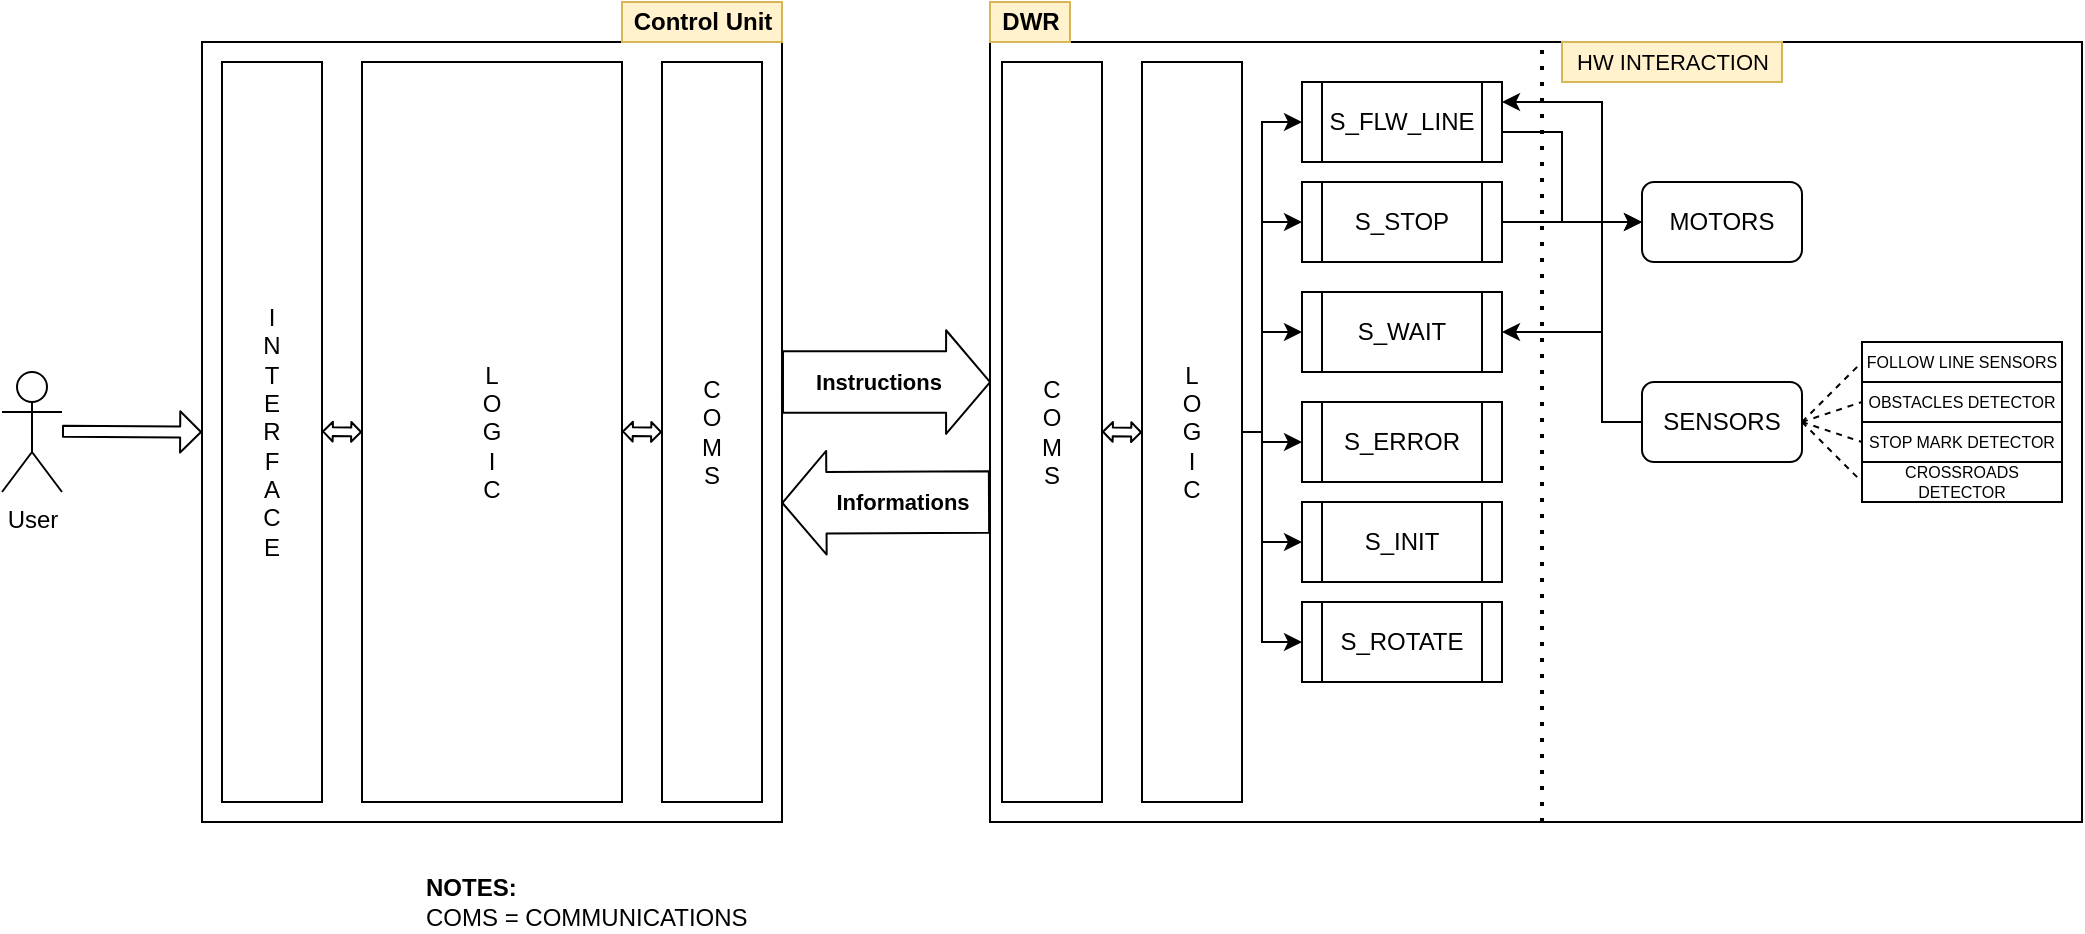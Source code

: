 <mxfile version="14.4.3" type="device" pages="6"><diagram id="n-XrQ4B-fEP7rCZwjWys" name="SysDiagram"><mxGraphModel dx="2249" dy="862" grid="1" gridSize="10" guides="1" tooltips="1" connect="1" arrows="1" fold="1" page="1" pageScale="1" pageWidth="827" pageHeight="1169" math="0" shadow="0"><root><mxCell id="0"/><mxCell id="1" parent="0"/><mxCell id="G9TMAGW3TSv56_LjmDDF-1" value="" style="rounded=0;whiteSpace=wrap;html=1;" parent="1" vertex="1"><mxGeometry x="-710" y="40" width="290" height="390" as="geometry"/></mxCell><mxCell id="G9TMAGW3TSv56_LjmDDF-3" value="I&lt;br&gt;N&lt;br&gt;T&lt;br&gt;E&lt;br&gt;R&lt;br&gt;F&lt;br&gt;A&lt;br&gt;C&lt;br&gt;E&lt;br&gt;" style="rounded=0;whiteSpace=wrap;html=1;" parent="1" vertex="1"><mxGeometry x="-700" y="50" width="50" height="370" as="geometry"/></mxCell><mxCell id="G9TMAGW3TSv56_LjmDDF-4" value="L&lt;br&gt;O&lt;br&gt;G&lt;br&gt;I&lt;br&gt;C" style="rounded=0;whiteSpace=wrap;html=1;" parent="1" vertex="1"><mxGeometry x="-630" y="50" width="130" height="370" as="geometry"/></mxCell><mxCell id="G9TMAGW3TSv56_LjmDDF-5" value="C&lt;br&gt;O&lt;br&gt;M&lt;br&gt;S" style="rounded=0;whiteSpace=wrap;html=1;" parent="1" vertex="1"><mxGeometry x="-480" y="50" width="50" height="370" as="geometry"/></mxCell><mxCell id="G9TMAGW3TSv56_LjmDDF-6" value="&lt;b&gt;NOTES:&lt;br&gt;&lt;/b&gt;COMS = COMMUNICATIONS" style="text;html=1;align=left;verticalAlign=middle;resizable=0;points=[];autosize=1;" parent="1" vertex="1"><mxGeometry x="-600" y="455" width="180" height="30" as="geometry"/></mxCell><mxCell id="G9TMAGW3TSv56_LjmDDF-7" value="" style="rounded=0;whiteSpace=wrap;html=1;" parent="1" vertex="1"><mxGeometry x="-316" y="40" width="546" height="390" as="geometry"/></mxCell><mxCell id="G9TMAGW3TSv56_LjmDDF-8" value="C&lt;br&gt;O&lt;br&gt;M&lt;br&gt;S" style="rounded=0;whiteSpace=wrap;html=1;" parent="1" vertex="1"><mxGeometry x="-310" y="50" width="50" height="370" as="geometry"/></mxCell><mxCell id="G9TMAGW3TSv56_LjmDDF-42" style="edgeStyle=orthogonalEdgeStyle;rounded=0;orthogonalLoop=1;jettySize=auto;html=1;exitX=1;exitY=0.5;exitDx=0;exitDy=0;entryX=0;entryY=0.5;entryDx=0;entryDy=0;" parent="1" source="G9TMAGW3TSv56_LjmDDF-9" target="G9TMAGW3TSv56_LjmDDF-28" edge="1"><mxGeometry relative="1" as="geometry"><Array as="points"><mxPoint x="-180" y="235"/><mxPoint x="-180" y="80"/></Array></mxGeometry></mxCell><mxCell id="G9TMAGW3TSv56_LjmDDF-43" style="edgeStyle=orthogonalEdgeStyle;rounded=0;orthogonalLoop=1;jettySize=auto;html=1;exitX=1;exitY=0.5;exitDx=0;exitDy=0;entryX=0;entryY=0.5;entryDx=0;entryDy=0;" parent="1" source="G9TMAGW3TSv56_LjmDDF-9" target="G9TMAGW3TSv56_LjmDDF-29" edge="1"><mxGeometry relative="1" as="geometry"><Array as="points"><mxPoint x="-180" y="235"/><mxPoint x="-180" y="130"/></Array></mxGeometry></mxCell><mxCell id="G9TMAGW3TSv56_LjmDDF-47" style="edgeStyle=orthogonalEdgeStyle;rounded=0;orthogonalLoop=1;jettySize=auto;html=1;exitX=1;exitY=0.5;exitDx=0;exitDy=0;entryX=0;entryY=0.5;entryDx=0;entryDy=0;" parent="1" source="G9TMAGW3TSv56_LjmDDF-9" target="G9TMAGW3TSv56_LjmDDF-30" edge="1"><mxGeometry relative="1" as="geometry"><Array as="points"><mxPoint x="-180" y="235"/><mxPoint x="-180" y="185"/></Array></mxGeometry></mxCell><mxCell id="G9TMAGW3TSv56_LjmDDF-48" style="edgeStyle=orthogonalEdgeStyle;rounded=0;orthogonalLoop=1;jettySize=auto;html=1;exitX=1;exitY=0.5;exitDx=0;exitDy=0;entryX=0;entryY=0.5;entryDx=0;entryDy=0;" parent="1" source="G9TMAGW3TSv56_LjmDDF-9" target="G9TMAGW3TSv56_LjmDDF-46" edge="1"><mxGeometry relative="1" as="geometry"><Array as="points"><mxPoint x="-180" y="235"/><mxPoint x="-180" y="240"/></Array></mxGeometry></mxCell><mxCell id="1FbzHqZmY6Uq_OQVWxrs-5" style="edgeStyle=orthogonalEdgeStyle;rounded=0;orthogonalLoop=1;jettySize=auto;html=1;exitX=1;exitY=0.5;exitDx=0;exitDy=0;entryX=0;entryY=0.5;entryDx=0;entryDy=0;" parent="1" source="G9TMAGW3TSv56_LjmDDF-9" target="1FbzHqZmY6Uq_OQVWxrs-4" edge="1"><mxGeometry relative="1" as="geometry"><Array as="points"><mxPoint x="-180" y="235"/><mxPoint x="-180" y="290"/></Array></mxGeometry></mxCell><mxCell id="1FbzHqZmY6Uq_OQVWxrs-7" style="edgeStyle=orthogonalEdgeStyle;rounded=0;orthogonalLoop=1;jettySize=auto;html=1;exitX=1;exitY=0.5;exitDx=0;exitDy=0;entryX=0;entryY=0.5;entryDx=0;entryDy=0;" parent="1" source="G9TMAGW3TSv56_LjmDDF-9" target="1FbzHqZmY6Uq_OQVWxrs-6" edge="1"><mxGeometry relative="1" as="geometry"><Array as="points"><mxPoint x="-180" y="235"/><mxPoint x="-180" y="340"/></Array></mxGeometry></mxCell><mxCell id="G9TMAGW3TSv56_LjmDDF-9" value="L&lt;br&gt;O&lt;br&gt;G&lt;br&gt;I&lt;br&gt;C" style="rounded=0;whiteSpace=wrap;html=1;" parent="1" vertex="1"><mxGeometry x="-240" y="50" width="50" height="370" as="geometry"/></mxCell><mxCell id="G9TMAGW3TSv56_LjmDDF-12" value="MOTORS" style="rounded=1;whiteSpace=wrap;html=1;" parent="1" vertex="1"><mxGeometry x="10" y="110" width="80" height="40" as="geometry"/></mxCell><mxCell id="G9TMAGW3TSv56_LjmDDF-49" style="edgeStyle=orthogonalEdgeStyle;rounded=0;orthogonalLoop=1;jettySize=auto;html=1;exitX=0;exitY=0.5;exitDx=0;exitDy=0;entryX=1;entryY=0.25;entryDx=0;entryDy=0;" parent="1" source="G9TMAGW3TSv56_LjmDDF-13" target="G9TMAGW3TSv56_LjmDDF-28" edge="1"><mxGeometry relative="1" as="geometry"><Array as="points"><mxPoint x="-10" y="230"/><mxPoint x="-10" y="70"/></Array></mxGeometry></mxCell><mxCell id="G9TMAGW3TSv56_LjmDDF-13" value="SENSORS" style="rounded=1;whiteSpace=wrap;html=1;" parent="1" vertex="1"><mxGeometry x="10" y="210" width="80" height="40" as="geometry"/></mxCell><mxCell id="G9TMAGW3TSv56_LjmDDF-15" value="" style="shape=flexArrow;endArrow=classic;html=1;width=30.8;endSize=7;entryX=0.001;entryY=0.436;entryDx=0;entryDy=0;entryPerimeter=0;" parent="1" target="G9TMAGW3TSv56_LjmDDF-7" edge="1"><mxGeometry width="50" height="50" relative="1" as="geometry"><mxPoint x="-420" y="210" as="sourcePoint"/><mxPoint x="-320" y="210" as="targetPoint"/></mxGeometry></mxCell><mxCell id="G9TMAGW3TSv56_LjmDDF-20" value="Instructions" style="edgeLabel;html=1;align=center;verticalAlign=middle;resizable=0;points=[];fontStyle=1" parent="G9TMAGW3TSv56_LjmDDF-15" vertex="1" connectable="0"><mxGeometry x="0.18" relative="1" as="geometry"><mxPoint x="-13.8" as="offset"/></mxGeometry></mxCell><mxCell id="G9TMAGW3TSv56_LjmDDF-21" value="" style="shape=flexArrow;endArrow=classic;html=1;width=30.8;endSize=7;exitX=0;exitY=0.75;exitDx=0;exitDy=0;entryX=0.999;entryY=0.591;entryDx=0;entryDy=0;entryPerimeter=0;" parent="1" target="G9TMAGW3TSv56_LjmDDF-1" edge="1"><mxGeometry width="50" height="50" relative="1" as="geometry"><mxPoint x="-316" y="270" as="sourcePoint"/><mxPoint x="-410" y="270.5" as="targetPoint"/><Array as="points"/></mxGeometry></mxCell><mxCell id="G9TMAGW3TSv56_LjmDDF-22" value="Informations" style="edgeLabel;html=1;align=center;verticalAlign=middle;resizable=0;points=[];fontStyle=1" parent="G9TMAGW3TSv56_LjmDDF-21" vertex="1" connectable="0"><mxGeometry x="0.18" relative="1" as="geometry"><mxPoint x="17.6" y="-0.37" as="offset"/></mxGeometry></mxCell><mxCell id="G9TMAGW3TSv56_LjmDDF-23" value="DWR" style="text;html=1;align=center;verticalAlign=middle;resizable=0;points=[];autosize=1;fillColor=#fff2cc;strokeColor=#d6b656;fontStyle=1" parent="1" vertex="1"><mxGeometry x="-316" y="20" width="40" height="20" as="geometry"/></mxCell><mxCell id="G9TMAGW3TSv56_LjmDDF-24" value="Control Unit" style="text;html=1;align=center;verticalAlign=middle;resizable=0;points=[];autosize=1;fillColor=#fff2cc;strokeColor=#d6b656;fontStyle=1" parent="1" vertex="1"><mxGeometry x="-500" y="20" width="80" height="20" as="geometry"/></mxCell><mxCell id="G9TMAGW3TSv56_LjmDDF-31" style="edgeStyle=orthogonalEdgeStyle;rounded=0;orthogonalLoop=1;jettySize=auto;html=1;exitX=1;exitY=0.5;exitDx=0;exitDy=0;entryX=0;entryY=0.5;entryDx=0;entryDy=0;" parent="1" source="G9TMAGW3TSv56_LjmDDF-28" target="G9TMAGW3TSv56_LjmDDF-12" edge="1"><mxGeometry relative="1" as="geometry"><Array as="points"><mxPoint x="-30" y="85"/><mxPoint x="-30" y="130"/></Array></mxGeometry></mxCell><mxCell id="G9TMAGW3TSv56_LjmDDF-28" value="&lt;span&gt;S_FLW_LINE&lt;/span&gt;" style="shape=process;whiteSpace=wrap;html=1;backgroundOutline=1;" parent="1" vertex="1"><mxGeometry x="-160" y="60" width="100" height="40" as="geometry"/></mxCell><mxCell id="G9TMAGW3TSv56_LjmDDF-32" style="edgeStyle=orthogonalEdgeStyle;rounded=0;orthogonalLoop=1;jettySize=auto;html=1;exitX=1;exitY=0.5;exitDx=0;exitDy=0;entryX=0;entryY=0.5;entryDx=0;entryDy=0;" parent="1" source="G9TMAGW3TSv56_LjmDDF-29" target="G9TMAGW3TSv56_LjmDDF-12" edge="1"><mxGeometry relative="1" as="geometry"><Array as="points"><mxPoint x="-50" y="130"/><mxPoint x="-50" y="130"/></Array></mxGeometry></mxCell><mxCell id="G9TMAGW3TSv56_LjmDDF-29" value="&lt;span&gt;S_STOP&lt;/span&gt;" style="shape=process;whiteSpace=wrap;html=1;backgroundOutline=1;" parent="1" vertex="1"><mxGeometry x="-160" y="110" width="100" height="40" as="geometry"/></mxCell><mxCell id="G9TMAGW3TSv56_LjmDDF-30" value="&lt;span&gt;S_WAIT&lt;br&gt;&lt;/span&gt;" style="shape=process;whiteSpace=wrap;html=1;backgroundOutline=1;" parent="1" vertex="1"><mxGeometry x="-160" y="165" width="100" height="40" as="geometry"/></mxCell><mxCell id="G9TMAGW3TSv56_LjmDDF-33" value="" style="shape=flexArrow;endArrow=classic;startArrow=classic;html=1;exitX=1;exitY=0.5;exitDx=0;exitDy=0;endWidth=4.511;endSize=1.297;width=4.355;startSize=1.297;startWidth=4.511;entryX=0;entryY=0.5;entryDx=0;entryDy=0;" parent="1" target="G9TMAGW3TSv56_LjmDDF-4" edge="1"><mxGeometry width="50" height="50" relative="1" as="geometry"><mxPoint x="-650" y="234.71" as="sourcePoint"/><mxPoint x="-590" y="235" as="targetPoint"/></mxGeometry></mxCell><mxCell id="G9TMAGW3TSv56_LjmDDF-35" value="User" style="shape=umlActor;verticalLabelPosition=bottom;verticalAlign=top;html=1;outlineConnect=0;" parent="1" vertex="1"><mxGeometry x="-810" y="205" width="30" height="60" as="geometry"/></mxCell><mxCell id="G9TMAGW3TSv56_LjmDDF-37" value="" style="shape=flexArrow;endArrow=classic;html=1;width=5.517;endSize=3.138;endWidth=14.126;" parent="1" edge="1"><mxGeometry width="50" height="50" relative="1" as="geometry"><mxPoint x="-780" y="234.66" as="sourcePoint"/><mxPoint x="-710" y="235" as="targetPoint"/></mxGeometry></mxCell><mxCell id="G9TMAGW3TSv56_LjmDDF-39" value="" style="shape=flexArrow;endArrow=classic;startArrow=classic;html=1;exitX=1;exitY=0.5;exitDx=0;exitDy=0;endWidth=4.511;endSize=1.297;width=4.355;startSize=1.297;startWidth=4.511;entryX=0;entryY=0.5;entryDx=0;entryDy=0;" parent="1" edge="1"><mxGeometry width="50" height="50" relative="1" as="geometry"><mxPoint x="-500" y="234.71" as="sourcePoint"/><mxPoint x="-480" y="235" as="targetPoint"/></mxGeometry></mxCell><mxCell id="G9TMAGW3TSv56_LjmDDF-46" value="&lt;span&gt;S_ERROR&lt;br&gt;&lt;/span&gt;" style="shape=process;whiteSpace=wrap;html=1;backgroundOutline=1;" parent="1" vertex="1"><mxGeometry x="-160" y="220" width="100" height="40" as="geometry"/></mxCell><mxCell id="G9TMAGW3TSv56_LjmDDF-55" value="STOP MARK DETECTOR" style="rounded=0;whiteSpace=wrap;html=1;fontSize=8;" parent="1" vertex="1"><mxGeometry x="120" y="230" width="100" height="20" as="geometry"/></mxCell><mxCell id="G9TMAGW3TSv56_LjmDDF-56" value="CROSSROADS DETECTOR" style="rounded=0;whiteSpace=wrap;html=1;fontSize=8;" parent="1" vertex="1"><mxGeometry x="120" y="250" width="100" height="20" as="geometry"/></mxCell><mxCell id="G9TMAGW3TSv56_LjmDDF-60" value="FOLLOW LINE SENSORS" style="rounded=0;whiteSpace=wrap;html=1;fontSize=8;" parent="1" vertex="1"><mxGeometry x="120" y="190" width="100" height="20" as="geometry"/></mxCell><mxCell id="G9TMAGW3TSv56_LjmDDF-61" value="OBSTACLES DETECTOR" style="rounded=0;whiteSpace=wrap;html=1;fontSize=8;" parent="1" vertex="1"><mxGeometry x="120" y="210" width="100" height="20" as="geometry"/></mxCell><mxCell id="G9TMAGW3TSv56_LjmDDF-62" value="" style="endArrow=none;dashed=1;html=1;fontSize=8;exitX=1;exitY=0.5;exitDx=0;exitDy=0;entryX=0;entryY=0.5;entryDx=0;entryDy=0;" parent="1" source="G9TMAGW3TSv56_LjmDDF-13" target="G9TMAGW3TSv56_LjmDDF-60" edge="1"><mxGeometry width="50" height="50" relative="1" as="geometry"><mxPoint x="70" y="210" as="sourcePoint"/><mxPoint x="120" y="160" as="targetPoint"/></mxGeometry></mxCell><mxCell id="G9TMAGW3TSv56_LjmDDF-64" value="" style="endArrow=none;dashed=1;html=1;fontSize=8;exitX=1;exitY=0.5;exitDx=0;exitDy=0;entryX=0;entryY=0.5;entryDx=0;entryDy=0;" parent="1" source="G9TMAGW3TSv56_LjmDDF-13" target="G9TMAGW3TSv56_LjmDDF-61" edge="1"><mxGeometry width="50" height="50" relative="1" as="geometry"><mxPoint x="100" y="240" as="sourcePoint"/><mxPoint x="130" y="210" as="targetPoint"/></mxGeometry></mxCell><mxCell id="G9TMAGW3TSv56_LjmDDF-65" value="" style="endArrow=none;dashed=1;html=1;fontSize=8;exitX=1;exitY=0.5;exitDx=0;exitDy=0;entryX=0;entryY=0.5;entryDx=0;entryDy=0;" parent="1" source="G9TMAGW3TSv56_LjmDDF-13" target="G9TMAGW3TSv56_LjmDDF-55" edge="1"><mxGeometry width="50" height="50" relative="1" as="geometry"><mxPoint x="100" y="240" as="sourcePoint"/><mxPoint x="130" y="230" as="targetPoint"/></mxGeometry></mxCell><mxCell id="G9TMAGW3TSv56_LjmDDF-66" value="" style="endArrow=none;dashed=1;html=1;fontSize=8;exitX=1;exitY=0.5;exitDx=0;exitDy=0;entryX=0;entryY=0.5;entryDx=0;entryDy=0;" parent="1" source="G9TMAGW3TSv56_LjmDDF-13" target="G9TMAGW3TSv56_LjmDDF-56" edge="1"><mxGeometry width="50" height="50" relative="1" as="geometry"><mxPoint x="100" y="240" as="sourcePoint"/><mxPoint x="130" y="250" as="targetPoint"/></mxGeometry></mxCell><mxCell id="G9TMAGW3TSv56_LjmDDF-69" value="" style="endArrow=none;dashed=1;html=1;dashPattern=1 3;strokeWidth=2;fontSize=8;" parent="1" edge="1"><mxGeometry width="50" height="50" relative="1" as="geometry"><mxPoint x="-40" y="430" as="sourcePoint"/><mxPoint x="-40" y="40" as="targetPoint"/></mxGeometry></mxCell><mxCell id="G9TMAGW3TSv56_LjmDDF-70" value="&lt;font style=&quot;font-size: 11px&quot;&gt;HW INTERACTION&lt;/font&gt;" style="text;html=1;align=center;verticalAlign=middle;resizable=0;points=[];autosize=1;fontSize=8;fillColor=#fff2cc;strokeColor=#d6b656;" parent="1" vertex="1"><mxGeometry x="-30" y="40" width="110" height="20" as="geometry"/></mxCell><mxCell id="1FbzHqZmY6Uq_OQVWxrs-2" value="" style="shape=flexArrow;endArrow=classic;startArrow=classic;html=1;exitX=1;exitY=0.5;exitDx=0;exitDy=0;endWidth=4.511;endSize=1.297;width=4.355;startSize=1.297;startWidth=4.511;entryX=0;entryY=0.5;entryDx=0;entryDy=0;" parent="1" edge="1"><mxGeometry width="50" height="50" relative="1" as="geometry"><mxPoint x="-260" y="234.85" as="sourcePoint"/><mxPoint x="-240" y="235.14" as="targetPoint"/></mxGeometry></mxCell><mxCell id="1FbzHqZmY6Uq_OQVWxrs-3" style="edgeStyle=orthogonalEdgeStyle;rounded=0;orthogonalLoop=1;jettySize=auto;html=1;entryX=1;entryY=0.5;entryDx=0;entryDy=0;" parent="1" target="G9TMAGW3TSv56_LjmDDF-30" edge="1"><mxGeometry relative="1" as="geometry"><Array as="points"><mxPoint x="-10" y="230"/><mxPoint x="-10" y="185"/></Array><mxPoint x="10" y="230" as="sourcePoint"/><mxPoint x="-50" y="77.5" as="targetPoint"/></mxGeometry></mxCell><mxCell id="1FbzHqZmY6Uq_OQVWxrs-4" value="&lt;span&gt;S_INIT&lt;br&gt;&lt;/span&gt;" style="shape=process;whiteSpace=wrap;html=1;backgroundOutline=1;" parent="1" vertex="1"><mxGeometry x="-160" y="270" width="100" height="40" as="geometry"/></mxCell><mxCell id="1FbzHqZmY6Uq_OQVWxrs-6" value="&lt;span&gt;S_ROTATE&lt;br&gt;&lt;/span&gt;" style="shape=process;whiteSpace=wrap;html=1;backgroundOutline=1;" parent="1" vertex="1"><mxGeometry x="-160" y="320" width="100" height="40" as="geometry"/></mxCell></root></mxGraphModel></diagram><diagram id="KOLlQvhJkORKix88k0ed" name="SysDiagram_v2"><mxGraphModel dx="1185" dy="718" grid="1" gridSize="10" guides="1" tooltips="1" connect="1" arrows="1" fold="1" page="1" pageScale="1" pageWidth="827" pageHeight="1169" math="0" shadow="0"><root><mxCell id="fnkTWPrRziD6uOYT9fg6-0"/><mxCell id="fnkTWPrRziD6uOYT9fg6-1" parent="fnkTWPrRziD6uOYT9fg6-0"/><mxCell id="fnkTWPrRziD6uOYT9fg6-3" value="&lt;b&gt;NOTES:&lt;br&gt;&lt;/b&gt;COMS = BLUETOOTH COMMUNICATIONS" style="text;html=1;align=left;verticalAlign=middle;resizable=0;points=[];autosize=1;" parent="fnkTWPrRziD6uOYT9fg6-1" vertex="1"><mxGeometry x="70" y="475" width="250" height="30" as="geometry"/></mxCell><mxCell id="fnkTWPrRziD6uOYT9fg6-4" value="" style="rounded=0;whiteSpace=wrap;html=1;" parent="fnkTWPrRziD6uOYT9fg6-1" vertex="1"><mxGeometry x="224" y="60" width="546" height="390" as="geometry"/></mxCell><mxCell id="fnkTWPrRziD6uOYT9fg6-5" value="C&lt;br&gt;O&lt;br&gt;M&lt;br&gt;S&lt;br&gt;" style="rounded=0;whiteSpace=wrap;html=1;" parent="fnkTWPrRziD6uOYT9fg6-1" vertex="1"><mxGeometry x="230" y="70" width="50" height="180" as="geometry"/></mxCell><mxCell id="fnkTWPrRziD6uOYT9fg6-6" style="edgeStyle=orthogonalEdgeStyle;rounded=0;orthogonalLoop=1;jettySize=auto;html=1;exitX=1;exitY=0.5;exitDx=0;exitDy=0;entryX=0;entryY=0.5;entryDx=0;entryDy=0;" parent="fnkTWPrRziD6uOYT9fg6-1" source="fnkTWPrRziD6uOYT9fg6-12" target="fnkTWPrRziD6uOYT9fg6-31" edge="1"><mxGeometry relative="1" as="geometry"><Array as="points"><mxPoint x="360" y="255"/><mxPoint x="360" y="100"/></Array><mxPoint x="380" y="100" as="targetPoint"/></mxGeometry></mxCell><mxCell id="fnkTWPrRziD6uOYT9fg6-7" style="edgeStyle=orthogonalEdgeStyle;rounded=0;orthogonalLoop=1;jettySize=auto;html=1;exitX=1;exitY=0.5;exitDx=0;exitDy=0;entryX=0;entryY=0.5;entryDx=0;entryDy=0;" parent="fnkTWPrRziD6uOYT9fg6-1" source="fnkTWPrRziD6uOYT9fg6-12" target="fnkTWPrRziD6uOYT9fg6-34" edge="1"><mxGeometry relative="1" as="geometry"><Array as="points"><mxPoint x="360" y="255"/><mxPoint x="360" y="150"/></Array><mxPoint x="380" y="150" as="targetPoint"/></mxGeometry></mxCell><mxCell id="fnkTWPrRziD6uOYT9fg6-8" style="edgeStyle=orthogonalEdgeStyle;rounded=0;orthogonalLoop=1;jettySize=auto;html=1;exitX=1;exitY=0.5;exitDx=0;exitDy=0;entryX=0;entryY=0.5;entryDx=0;entryDy=0;" parent="fnkTWPrRziD6uOYT9fg6-1" source="fnkTWPrRziD6uOYT9fg6-12" target="fnkTWPrRziD6uOYT9fg6-33" edge="1"><mxGeometry relative="1" as="geometry"><Array as="points"><mxPoint x="360" y="255"/><mxPoint x="360" y="205"/></Array><mxPoint x="380" y="205" as="targetPoint"/></mxGeometry></mxCell><mxCell id="fnkTWPrRziD6uOYT9fg6-9" style="edgeStyle=orthogonalEdgeStyle;rounded=0;orthogonalLoop=1;jettySize=auto;html=1;exitX=1;exitY=0.5;exitDx=0;exitDy=0;entryX=0;entryY=0.5;entryDx=0;entryDy=0;" parent="fnkTWPrRziD6uOYT9fg6-1" source="fnkTWPrRziD6uOYT9fg6-12" target="fnkTWPrRziD6uOYT9fg6-35" edge="1"><mxGeometry relative="1" as="geometry"><Array as="points"><mxPoint x="360" y="255"/></Array><mxPoint x="380" y="260" as="targetPoint"/></mxGeometry></mxCell><mxCell id="fnkTWPrRziD6uOYT9fg6-10" style="edgeStyle=orthogonalEdgeStyle;rounded=0;orthogonalLoop=1;jettySize=auto;html=1;exitX=1;exitY=0.5;exitDx=0;exitDy=0;entryX=0;entryY=0.5;entryDx=0;entryDy=0;" parent="fnkTWPrRziD6uOYT9fg6-1" source="fnkTWPrRziD6uOYT9fg6-12" target="fnkTWPrRziD6uOYT9fg6-36" edge="1"><mxGeometry relative="1" as="geometry"><Array as="points"><mxPoint x="360" y="255"/><mxPoint x="360" y="310"/></Array><mxPoint x="380" y="310" as="targetPoint"/></mxGeometry></mxCell><mxCell id="fnkTWPrRziD6uOYT9fg6-11" style="edgeStyle=orthogonalEdgeStyle;rounded=0;orthogonalLoop=1;jettySize=auto;html=1;exitX=1;exitY=0.5;exitDx=0;exitDy=0;entryX=0;entryY=0.5;entryDx=0;entryDy=0;" parent="fnkTWPrRziD6uOYT9fg6-1" source="fnkTWPrRziD6uOYT9fg6-12" target="fnkTWPrRziD6uOYT9fg6-38" edge="1"><mxGeometry relative="1" as="geometry"><Array as="points"><mxPoint x="360" y="255"/><mxPoint x="360" y="360"/></Array><mxPoint x="380" y="360" as="targetPoint"/></mxGeometry></mxCell><mxCell id="fnkTWPrRziD6uOYT9fg6-12" value="L&lt;br&gt;O&lt;br&gt;G&lt;br&gt;I&lt;br&gt;C" style="rounded=0;whiteSpace=wrap;html=1;" parent="fnkTWPrRziD6uOYT9fg6-1" vertex="1"><mxGeometry x="300" y="70" width="50" height="370" as="geometry"/></mxCell><mxCell id="fnkTWPrRziD6uOYT9fg6-13" value="MOTORS" style="rounded=1;whiteSpace=wrap;html=1;" parent="fnkTWPrRziD6uOYT9fg6-1" vertex="1"><mxGeometry x="550" y="350" width="80" height="40" as="geometry"/></mxCell><mxCell id="fnkTWPrRziD6uOYT9fg6-14" style="edgeStyle=orthogonalEdgeStyle;rounded=0;orthogonalLoop=1;jettySize=auto;html=1;exitX=0;exitY=0.5;exitDx=0;exitDy=0;entryX=1;entryY=0.5;entryDx=0;entryDy=0;" parent="fnkTWPrRziD6uOYT9fg6-1" source="fnkTWPrRziD6uOYT9fg6-17" target="fnkTWPrRziD6uOYT9fg6-35" edge="1"><mxGeometry relative="1" as="geometry"/></mxCell><mxCell id="fnkTWPrRziD6uOYT9fg6-15" style="edgeStyle=orthogonalEdgeStyle;rounded=0;orthogonalLoop=1;jettySize=auto;html=1;entryX=1;entryY=0.5;entryDx=0;entryDy=0;" parent="fnkTWPrRziD6uOYT9fg6-1" source="fnkTWPrRziD6uOYT9fg6-17" target="fnkTWPrRziD6uOYT9fg6-31" edge="1"><mxGeometry relative="1" as="geometry"><Array as="points"><mxPoint x="540" y="256"/><mxPoint x="540" y="100"/></Array></mxGeometry></mxCell><mxCell id="fnkTWPrRziD6uOYT9fg6-16" style="edgeStyle=orthogonalEdgeStyle;rounded=0;orthogonalLoop=1;jettySize=auto;html=1;entryX=1;entryY=0.25;entryDx=0;entryDy=0;" parent="fnkTWPrRziD6uOYT9fg6-1" source="fnkTWPrRziD6uOYT9fg6-17" target="fnkTWPrRziD6uOYT9fg6-33" edge="1"><mxGeometry relative="1" as="geometry"><Array as="points"><mxPoint x="540" y="256"/><mxPoint x="540" y="195"/></Array></mxGeometry></mxCell><mxCell id="fnkTWPrRziD6uOYT9fg6-17" value="SENSORS" style="rounded=1;whiteSpace=wrap;html=1;" parent="fnkTWPrRziD6uOYT9fg6-1" vertex="1"><mxGeometry x="550" y="236" width="80" height="40" as="geometry"/></mxCell><mxCell id="fnkTWPrRziD6uOYT9fg6-18" value="DWR" style="text;html=1;align=center;verticalAlign=middle;resizable=0;points=[];autosize=1;fillColor=#fff2cc;strokeColor=#d6b656;fontStyle=1" parent="fnkTWPrRziD6uOYT9fg6-1" vertex="1"><mxGeometry x="224" y="40" width="40" height="20" as="geometry"/></mxCell><mxCell id="fnkTWPrRziD6uOYT9fg6-19" value="User" style="shape=umlActor;verticalLabelPosition=bottom;verticalAlign=top;html=1;outlineConnect=0;" parent="fnkTWPrRziD6uOYT9fg6-1" vertex="1"><mxGeometry x="70" y="311.5" width="40" height="77" as="geometry"/></mxCell><mxCell id="fnkTWPrRziD6uOYT9fg6-20" value="RFID DETECTOR" style="rounded=0;whiteSpace=wrap;html=1;fontSize=8;fontStyle=1" parent="fnkTWPrRziD6uOYT9fg6-1" vertex="1"><mxGeometry x="660" y="256" width="100" height="20" as="geometry"/></mxCell><mxCell id="fnkTWPrRziD6uOYT9fg6-21" value="CROSSROADS DETECTOR" style="rounded=0;whiteSpace=wrap;html=1;fontSize=8;fontStyle=1" parent="fnkTWPrRziD6uOYT9fg6-1" vertex="1"><mxGeometry x="660" y="276" width="100" height="20" as="geometry"/></mxCell><mxCell id="fnkTWPrRziD6uOYT9fg6-22" value="FOLLOW LINE SENSORS" style="rounded=0;whiteSpace=wrap;html=1;fontSize=8;fontStyle=1" parent="fnkTWPrRziD6uOYT9fg6-1" vertex="1"><mxGeometry x="660" y="216" width="100" height="20" as="geometry"/></mxCell><mxCell id="fnkTWPrRziD6uOYT9fg6-23" value="OBSTACLES DETECTOR" style="rounded=0;whiteSpace=wrap;html=1;fontSize=8;fontStyle=1" parent="fnkTWPrRziD6uOYT9fg6-1" vertex="1"><mxGeometry x="660" y="236" width="100" height="20" as="geometry"/></mxCell><mxCell id="fnkTWPrRziD6uOYT9fg6-24" value="" style="endArrow=none;dashed=1;html=1;fontSize=8;exitX=1;exitY=0.5;exitDx=0;exitDy=0;entryX=0;entryY=0.5;entryDx=0;entryDy=0;" parent="fnkTWPrRziD6uOYT9fg6-1" source="fnkTWPrRziD6uOYT9fg6-17" target="fnkTWPrRziD6uOYT9fg6-22" edge="1"><mxGeometry width="50" height="50" relative="1" as="geometry"><mxPoint x="610" y="236" as="sourcePoint"/><mxPoint x="660" y="186" as="targetPoint"/></mxGeometry></mxCell><mxCell id="fnkTWPrRziD6uOYT9fg6-25" value="" style="endArrow=none;dashed=1;html=1;fontSize=8;exitX=1;exitY=0.5;exitDx=0;exitDy=0;entryX=0;entryY=0.5;entryDx=0;entryDy=0;" parent="fnkTWPrRziD6uOYT9fg6-1" source="fnkTWPrRziD6uOYT9fg6-17" target="fnkTWPrRziD6uOYT9fg6-23" edge="1"><mxGeometry width="50" height="50" relative="1" as="geometry"><mxPoint x="640" y="266" as="sourcePoint"/><mxPoint x="670" y="236" as="targetPoint"/></mxGeometry></mxCell><mxCell id="fnkTWPrRziD6uOYT9fg6-26" value="" style="endArrow=none;dashed=1;html=1;fontSize=8;exitX=1;exitY=0.5;exitDx=0;exitDy=0;entryX=0;entryY=0.5;entryDx=0;entryDy=0;" parent="fnkTWPrRziD6uOYT9fg6-1" source="fnkTWPrRziD6uOYT9fg6-17" target="fnkTWPrRziD6uOYT9fg6-20" edge="1"><mxGeometry width="50" height="50" relative="1" as="geometry"><mxPoint x="640" y="266" as="sourcePoint"/><mxPoint x="670" y="256" as="targetPoint"/></mxGeometry></mxCell><mxCell id="fnkTWPrRziD6uOYT9fg6-27" value="" style="endArrow=none;dashed=1;html=1;fontSize=8;exitX=1;exitY=0.5;exitDx=0;exitDy=0;entryX=0;entryY=0.5;entryDx=0;entryDy=0;" parent="fnkTWPrRziD6uOYT9fg6-1" source="fnkTWPrRziD6uOYT9fg6-17" target="fnkTWPrRziD6uOYT9fg6-21" edge="1"><mxGeometry width="50" height="50" relative="1" as="geometry"><mxPoint x="640" y="266" as="sourcePoint"/><mxPoint x="670" y="276" as="targetPoint"/></mxGeometry></mxCell><mxCell id="fnkTWPrRziD6uOYT9fg6-28" value="" style="endArrow=none;dashed=1;html=1;dashPattern=1 3;strokeWidth=2;fontSize=8;" parent="fnkTWPrRziD6uOYT9fg6-1" edge="1"><mxGeometry width="50" height="50" relative="1" as="geometry"><mxPoint x="510" y="450" as="sourcePoint"/><mxPoint x="510" y="60" as="targetPoint"/></mxGeometry></mxCell><mxCell id="fnkTWPrRziD6uOYT9fg6-29" value="&lt;font style=&quot;font-size: 11px&quot;&gt;HW INTERACTION&lt;/font&gt;" style="text;html=1;align=center;verticalAlign=middle;resizable=0;points=[];autosize=1;fontSize=8;fillColor=#fff2cc;strokeColor=#d6b656;" parent="fnkTWPrRziD6uOYT9fg6-1" vertex="1"><mxGeometry x="520" y="60" width="110" height="20" as="geometry"/></mxCell><mxCell id="fnkTWPrRziD6uOYT9fg6-30" value="" style="shape=flexArrow;endArrow=classic;startArrow=classic;html=1;exitX=1;exitY=0.5;exitDx=0;exitDy=0;endWidth=4.511;endSize=1.297;width=4.355;startSize=1.297;startWidth=4.511;entryX=0;entryY=0.5;entryDx=0;entryDy=0;" parent="fnkTWPrRziD6uOYT9fg6-1" edge="1"><mxGeometry width="50" height="50" relative="1" as="geometry"><mxPoint x="280" y="164.58" as="sourcePoint"/><mxPoint x="300" y="164.87" as="targetPoint"/></mxGeometry></mxCell><mxCell id="fnkTWPrRziD6uOYT9fg6-31" value="&lt;span&gt;S_STOPPED&lt;/span&gt;" style="shape=process;whiteSpace=wrap;html=1;backgroundOutline=1;" parent="fnkTWPrRziD6uOYT9fg6-1" vertex="1"><mxGeometry x="380" y="80" width="110" height="40" as="geometry"/></mxCell><mxCell id="fnkTWPrRziD6uOYT9fg6-32" style="edgeStyle=orthogonalEdgeStyle;rounded=0;orthogonalLoop=1;jettySize=auto;html=1;entryX=0;entryY=0.5;entryDx=0;entryDy=0;exitX=1;exitY=0.75;exitDx=0;exitDy=0;" parent="fnkTWPrRziD6uOYT9fg6-1" source="fnkTWPrRziD6uOYT9fg6-33" target="fnkTWPrRziD6uOYT9fg6-13" edge="1"><mxGeometry relative="1" as="geometry"><Array as="points"><mxPoint x="520" y="215"/><mxPoint x="520" y="370"/></Array></mxGeometry></mxCell><mxCell id="fnkTWPrRziD6uOYT9fg6-33" value="&lt;span&gt;S_FLW_LINE&lt;/span&gt;" style="shape=process;whiteSpace=wrap;html=1;backgroundOutline=1;" parent="fnkTWPrRziD6uOYT9fg6-1" vertex="1"><mxGeometry x="380" y="185" width="110" height="40" as="geometry"/></mxCell><mxCell id="fnkTWPrRziD6uOYT9fg6-34" value="&lt;span&gt;S_RECEIVE&lt;br&gt;&lt;/span&gt;" style="shape=process;whiteSpace=wrap;html=1;backgroundOutline=1;" parent="fnkTWPrRziD6uOYT9fg6-1" vertex="1"><mxGeometry x="380" y="130" width="110" height="40" as="geometry"/></mxCell><mxCell id="fnkTWPrRziD6uOYT9fg6-35" value="&lt;span&gt;S_RD_RFID&lt;br&gt;&lt;/span&gt;" style="shape=process;whiteSpace=wrap;html=1;backgroundOutline=1;" parent="fnkTWPrRziD6uOYT9fg6-1" vertex="1"><mxGeometry x="380" y="236" width="110" height="40" as="geometry"/></mxCell><mxCell id="fnkTWPrRziD6uOYT9fg6-36" value="&lt;span&gt;S_NEXT_MOV&lt;br&gt;&lt;/span&gt;" style="shape=process;whiteSpace=wrap;html=1;backgroundOutline=1;" parent="fnkTWPrRziD6uOYT9fg6-1" vertex="1"><mxGeometry x="380" y="290" width="110" height="40" as="geometry"/></mxCell><mxCell id="fnkTWPrRziD6uOYT9fg6-37" style="edgeStyle=orthogonalEdgeStyle;rounded=0;orthogonalLoop=1;jettySize=auto;html=1;entryX=0;entryY=0.5;entryDx=0;entryDy=0;exitX=1;exitY=0.75;exitDx=0;exitDy=0;" parent="fnkTWPrRziD6uOYT9fg6-1" source="fnkTWPrRziD6uOYT9fg6-38" target="fnkTWPrRziD6uOYT9fg6-13" edge="1"><mxGeometry relative="1" as="geometry"/></mxCell><mxCell id="fnkTWPrRziD6uOYT9fg6-38" value="&lt;span&gt;S_ROTATE&lt;br&gt;&lt;/span&gt;" style="shape=process;whiteSpace=wrap;html=1;backgroundOutline=1;" parent="fnkTWPrRziD6uOYT9fg6-1" vertex="1"><mxGeometry x="380" y="340" width="110" height="40" as="geometry"/></mxCell><mxCell id="fnkTWPrRziD6uOYT9fg6-39" value="&lt;span&gt;S_ERROR&lt;br&gt;&lt;/span&gt;" style="shape=process;whiteSpace=wrap;html=1;backgroundOutline=1;" parent="fnkTWPrRziD6uOYT9fg6-1" vertex="1"><mxGeometry x="380" y="390" width="110" height="40" as="geometry"/></mxCell><mxCell id="fnkTWPrRziD6uOYT9fg6-40" style="edgeStyle=orthogonalEdgeStyle;rounded=0;orthogonalLoop=1;jettySize=auto;html=1;exitX=1;exitY=0.5;exitDx=0;exitDy=0;entryX=0;entryY=0.5;entryDx=0;entryDy=0;" parent="fnkTWPrRziD6uOYT9fg6-1" source="fnkTWPrRziD6uOYT9fg6-12" target="fnkTWPrRziD6uOYT9fg6-39" edge="1"><mxGeometry relative="1" as="geometry"><Array as="points"><mxPoint x="360" y="255"/><mxPoint x="360" y="410"/></Array><mxPoint x="350" y="307.5" as="sourcePoint"/><mxPoint x="380" y="412.5" as="targetPoint"/></mxGeometry></mxCell><mxCell id="fnkTWPrRziD6uOYT9fg6-41" value="B&lt;br&gt;U&lt;br&gt;T&lt;br&gt;T&lt;br&gt;O&lt;br&gt;N" style="rounded=0;whiteSpace=wrap;html=1;" parent="fnkTWPrRziD6uOYT9fg6-1" vertex="1"><mxGeometry x="230" y="260" width="50" height="180" as="geometry"/></mxCell><mxCell id="fnkTWPrRziD6uOYT9fg6-42" value="" style="shape=flexArrow;endArrow=classic;startArrow=classic;html=1;exitX=1;exitY=0.5;exitDx=0;exitDy=0;endWidth=4.511;endSize=1.297;width=4.355;startSize=1.297;startWidth=4.511;entryX=0;entryY=0.5;entryDx=0;entryDy=0;" parent="fnkTWPrRziD6uOYT9fg6-1" edge="1"><mxGeometry width="50" height="50" relative="1" as="geometry"><mxPoint x="280" y="349.58" as="sourcePoint"/><mxPoint x="300" y="349.87" as="targetPoint"/></mxGeometry></mxCell><mxCell id="fnkTWPrRziD6uOYT9fg6-43" value="Operator" style="shape=umlActor;verticalLabelPosition=bottom;verticalAlign=top;html=1;outlineConnect=0;" parent="fnkTWPrRziD6uOYT9fg6-1" vertex="1"><mxGeometry x="70" y="121" width="40" height="77" as="geometry"/></mxCell><mxCell id="fnkTWPrRziD6uOYT9fg6-44" value="Informations" style="shape=flexArrow;endArrow=classic;html=1;endWidth=12;endSize=4.87;width=6;labelBackgroundColor=none;exitX=0;exitY=0.5;exitDx=0;exitDy=0;fillColor=#ffffff;" parent="fnkTWPrRziD6uOYT9fg6-1" source="fnkTWPrRziD6uOYT9fg6-5" edge="1"><mxGeometry x="-0.091" y="-10" width="50" height="50" relative="1" as="geometry"><mxPoint x="224" y="160" as="sourcePoint"/><mxPoint x="114" y="160" as="targetPoint"/><Array as="points"><mxPoint x="174" y="160"/></Array><mxPoint as="offset"/></mxGeometry></mxCell><mxCell id="fnkTWPrRziD6uOYT9fg6-45" value="Press Button" style="shape=flexArrow;endArrow=classic;html=1;endWidth=12;endSize=4.87;width=6;entryX=0;entryY=0.25;entryDx=0;entryDy=0;fillColor=#ffffff;labelBackgroundColor=none;" parent="fnkTWPrRziD6uOYT9fg6-1" edge="1"><mxGeometry x="-0.506" y="10" width="50" height="50" relative="1" as="geometry"><mxPoint x="111" y="190" as="sourcePoint"/><mxPoint x="230" y="310" as="targetPoint"/><Array as="points"><mxPoint x="190" y="190"/><mxPoint x="190" y="245"/><mxPoint x="190" y="310"/></Array><mxPoint as="offset"/></mxGeometry></mxCell><mxCell id="fnkTWPrRziD6uOYT9fg6-46" value="Instructions" style="shape=flexArrow;endArrow=classic;html=1;endWidth=12;endSize=4.87;width=6;labelBorderColor=none;fillColor=#ffffff;" parent="fnkTWPrRziD6uOYT9fg6-1" edge="1"><mxGeometry x="0.062" y="10" width="50" height="50" relative="1" as="geometry"><mxPoint x="110" y="130" as="sourcePoint"/><mxPoint x="229" y="130" as="targetPoint"/><Array as="points"><mxPoint x="170" y="130"/></Array><mxPoint as="offset"/></mxGeometry></mxCell><mxCell id="fnkTWPrRziD6uOYT9fg6-47" value="Press Button" style="shape=flexArrow;endArrow=classic;html=1;endWidth=12;endSize=4.87;width=6;labelBorderColor=none;fillColor=#ffffff;labelBackgroundColor=none;" parent="fnkTWPrRziD6uOYT9fg6-1" edge="1"><mxGeometry x="0.062" y="10" width="50" height="50" relative="1" as="geometry"><mxPoint x="111" y="349.71" as="sourcePoint"/><mxPoint x="230" y="349.71" as="targetPoint"/><Array as="points"><mxPoint x="171" y="349.71"/></Array><mxPoint as="offset"/></mxGeometry></mxCell><mxCell id="fnkTWPrRziD6uOYT9fg6-48" style="edgeStyle=orthogonalEdgeStyle;rounded=0;orthogonalLoop=1;jettySize=auto;html=1;entryX=1;entryY=0.25;entryDx=0;entryDy=0;exitX=0;exitY=0.5;exitDx=0;exitDy=0;" parent="fnkTWPrRziD6uOYT9fg6-1" source="fnkTWPrRziD6uOYT9fg6-17" target="fnkTWPrRziD6uOYT9fg6-38" edge="1"><mxGeometry relative="1" as="geometry"><Array as="points"><mxPoint x="540" y="256"/><mxPoint x="540" y="350"/></Array><mxPoint x="560" y="266" as="sourcePoint"/><mxPoint x="500" y="205" as="targetPoint"/></mxGeometry></mxCell></root></mxGraphModel></diagram><diagram id="65m6-jpcgryOXoWcyNyD" name="FSM"><mxGraphModel dx="1422" dy="822" grid="1" gridSize="10" guides="1" tooltips="1" connect="1" arrows="1" fold="1" page="1" pageScale="1" pageWidth="827" pageHeight="1169" math="0" shadow="0"><root><mxCell id="VdgrpIvv-AwAxVRdCjol-0"/><mxCell id="VdgrpIvv-AwAxVRdCjol-1" parent="VdgrpIvv-AwAxVRdCjol-0"/><mxCell id="3FLxC_sZYUG9KF6YqftR-9" value="" style="ellipse;whiteSpace=wrap;html=1;aspect=fixed;opacity=50;fillColor=#E16802;" parent="VdgrpIvv-AwAxVRdCjol-1" vertex="1"><mxGeometry x="200" y="190" width="400.5" height="400.5" as="geometry"/></mxCell><mxCell id="VdgrpIvv-AwAxVRdCjol-3" value="S_FLW_LINE&lt;br&gt;&lt;br&gt;&lt;br&gt;FW = 1" style="ellipse;whiteSpace=wrap;html=1;aspect=fixed;fillColor=#A11A1C;opacity=50;" parent="VdgrpIvv-AwAxVRdCjol-1" vertex="1"><mxGeometry x="449.5" y="269.5" width="100" height="100" as="geometry"/></mxCell><mxCell id="VdgrpIvv-AwAxVRdCjol-9" value="S_STOPPED&lt;br&gt;&lt;br&gt;&lt;br&gt;FW = 0" style="ellipse;whiteSpace=wrap;html=1;aspect=fixed;fillColor=#E16802;opacity=50;" parent="VdgrpIvv-AwAxVRdCjol-1" vertex="1"><mxGeometry x="360" y="20" width="100" height="100" as="geometry"/></mxCell><mxCell id="VdgrpIvv-AwAxVRdCjol-11" value="S_ERROR&lt;br&gt;&lt;br&gt;&lt;br&gt;FW = 0" style="ellipse;whiteSpace=wrap;html=1;aspect=fixed;fillColor=#E16802;opacity=50;" parent="VdgrpIvv-AwAxVRdCjol-1" vertex="1"><mxGeometry x="650" y="20" width="100" height="100" as="geometry"/></mxCell><mxCell id="VdgrpIvv-AwAxVRdCjol-12" value="S_RECEIVE&lt;br&gt;&lt;br&gt;&lt;br&gt;FW = 0" style="ellipse;whiteSpace=wrap;html=1;aspect=fixed;opacity=50;fillColor=#E16802;" parent="VdgrpIvv-AwAxVRdCjol-1" vertex="1"><mxGeometry x="80" y="20" width="100" height="100" as="geometry"/></mxCell><mxCell id="VdgrpIvv-AwAxVRdCjol-13" value="S_ROTATE&lt;br&gt;&lt;br&gt;&lt;br&gt;FW = 1" style="ellipse;whiteSpace=wrap;html=1;aspect=fixed;fillColor=#A11A1C;opacity=50;" parent="VdgrpIvv-AwAxVRdCjol-1" vertex="1"><mxGeometry x="454.5" y="414.5" width="100" height="100" as="geometry"/></mxCell><mxCell id="VdgrpIvv-AwAxVRdCjol-14" value="S_RD_RFID&lt;br&gt;&lt;br&gt;&lt;br&gt;FW = 1" style="ellipse;whiteSpace=wrap;html=1;aspect=fixed;fillColor=#A11A1C;opacity=50;" parent="VdgrpIvv-AwAxVRdCjol-1" vertex="1"><mxGeometry x="249.5" y="269.5" width="100" height="100" as="geometry"/></mxCell><mxCell id="VdgrpIvv-AwAxVRdCjol-16" value="Turn Completed" style="text;html=1;strokeColor=none;fillColor=none;align=center;verticalAlign=middle;whiteSpace=wrap;rounded=0;fontSize=10;" parent="VdgrpIvv-AwAxVRdCjol-1" vertex="1"><mxGeometry x="547.5" y="384.75" width="45.5" height="20" as="geometry"/></mxCell><mxCell id="VdgrpIvv-AwAxVRdCjol-17" value="Room &lt;br style=&quot;font-size: 10px;&quot;&gt;Found" style="text;html=1;strokeColor=none;fillColor=none;align=center;verticalAlign=middle;whiteSpace=wrap;rounded=0;fontSize=10;" parent="VdgrpIvv-AwAxVRdCjol-1" vertex="1"><mxGeometry x="422" y="405.75" width="33.5" height="20" as="geometry"/></mxCell><mxCell id="VdgrpIvv-AwAxVRdCjol-18" value="&lt;font color=&quot;#ffffff&quot; size=&quot;1&quot;&gt;&lt;b style=&quot;font-size: 14px&quot;&gt;MOVEMENT&lt;/b&gt;&lt;/font&gt;" style="text;html=1;strokeColor=none;fillColor=none;align=center;verticalAlign=middle;whiteSpace=wrap;rounded=0;" parent="VdgrpIvv-AwAxVRdCjol-1" vertex="1"><mxGeometry x="344.5" y="230" width="110" height="30" as="geometry"/></mxCell><mxCell id="3FLxC_sZYUG9KF6YqftR-34" style="edgeStyle=orthogonalEdgeStyle;curved=1;rounded=0;orthogonalLoop=1;jettySize=auto;html=1;entryX=0;entryY=0.5;entryDx=0;entryDy=0;" parent="VdgrpIvv-AwAxVRdCjol-1" source="3FLxC_sZYUG9KF6YqftR-0" target="VdgrpIvv-AwAxVRdCjol-13" edge="1"><mxGeometry relative="1" as="geometry"/></mxCell><mxCell id="3FLxC_sZYUG9KF6YqftR-0" value="S_NEXT_MOV&lt;br&gt;&lt;br&gt;&lt;br&gt;FW = 1" style="ellipse;whiteSpace=wrap;html=1;aspect=fixed;fillColor=#A11A1C;opacity=50;" parent="VdgrpIvv-AwAxVRdCjol-1" vertex="1"><mxGeometry x="249.5" y="414.5" width="100" height="100" as="geometry"/></mxCell><mxCell id="3FLxC_sZYUG9KF6YqftR-7" value="Route Finished &lt;br style=&quot;font-size: 10px;&quot;&gt;&lt;b style=&quot;font-size: 10px;&quot;&gt;AND&lt;/b&gt;&lt;br style=&quot;font-size: 10px;&quot;&gt;New Route Incoming" style="text;html=1;align=center;verticalAlign=middle;resizable=0;points=[];autosize=1;fontSize=10;" parent="VdgrpIvv-AwAxVRdCjol-1" vertex="1"><mxGeometry x="225" y="10" width="110" height="40" as="geometry"/></mxCell><mxCell id="3FLxC_sZYUG9KF6YqftR-8" value="Route Not Finished &lt;br&gt;&lt;b style=&quot;font-size: 10px&quot;&gt;AND&lt;/b&gt;&amp;nbsp;&lt;br style=&quot;font-size: 10px&quot;&gt;( User Button &lt;br&gt;&lt;b style=&quot;font-size: 10px&quot;&gt;OR&lt;br&gt;&lt;/b&gt;&amp;nbsp;&lt;strike&gt;Deliver Time&lt;/strike&gt; )" style="text;html=1;align=center;verticalAlign=middle;resizable=0;points=[];autosize=1;fontSize=10;" parent="VdgrpIvv-AwAxVRdCjol-1" vertex="1"><mxGeometry x="460" y="100" width="100" height="70" as="geometry"/></mxCell><mxCell id="3FLxC_sZYUG9KF6YqftR-14" value="" style="curved=1;endArrow=classic;html=1;entryX=0.997;entryY=0.46;entryDx=0;entryDy=0;entryPerimeter=0;" parent="VdgrpIvv-AwAxVRdCjol-1" target="VdgrpIvv-AwAxVRdCjol-12" edge="1"><mxGeometry width="50" height="50" relative="1" as="geometry"><mxPoint x="358" y="61" as="sourcePoint"/><mxPoint x="94.645" y="414.645" as="targetPoint"/><Array as="points"><mxPoint x="280" y="50"/></Array></mxGeometry></mxCell><mxCell id="3FLxC_sZYUG9KF6YqftR-15" value="" style="curved=1;endArrow=classic;html=1;entryX=0.018;entryY=0.598;entryDx=0;entryDy=0;entryPerimeter=0;" parent="VdgrpIvv-AwAxVRdCjol-1" target="VdgrpIvv-AwAxVRdCjol-9" edge="1"><mxGeometry width="50" height="50" relative="1" as="geometry"><mxPoint x="180" y="80" as="sourcePoint"/><mxPoint x="350" y="100" as="targetPoint"/><Array as="points"><mxPoint x="260" y="100"/></Array></mxGeometry></mxCell><mxCell id="3FLxC_sZYUG9KF6YqftR-16" value="New Route Received" style="text;html=1;align=center;verticalAlign=middle;resizable=0;points=[];autosize=1;fontSize=10;" parent="VdgrpIvv-AwAxVRdCjol-1" vertex="1"><mxGeometry x="220" y="90" width="110" height="20" as="geometry"/></mxCell><mxCell id="3FLxC_sZYUG9KF6YqftR-18" value="" style="curved=1;endArrow=classic;html=1;entryX=0.705;entryY=0.062;entryDx=0;entryDy=0;exitX=0.756;exitY=0.922;exitDx=0;exitDy=0;entryPerimeter=0;exitPerimeter=0;" parent="VdgrpIvv-AwAxVRdCjol-1" source="VdgrpIvv-AwAxVRdCjol-9" target="VdgrpIvv-AwAxVRdCjol-3" edge="1"><mxGeometry width="50" height="50" relative="1" as="geometry"><mxPoint x="463" y="110" as="sourcePoint"/><mxPoint x="551.1" y="140.0" as="targetPoint"/><Array as="points"><mxPoint x="510" y="180"/></Array></mxGeometry></mxCell><mxCell id="3FLxC_sZYUG9KF6YqftR-19" value="" style="curved=1;endArrow=classic;html=1;entryX=0.259;entryY=0.95;entryDx=0;entryDy=0;entryPerimeter=0;exitX=0;exitY=0.5;exitDx=0;exitDy=0;" parent="VdgrpIvv-AwAxVRdCjol-1" source="3FLxC_sZYUG9KF6YqftR-0" target="VdgrpIvv-AwAxVRdCjol-9" edge="1"><mxGeometry width="50" height="50" relative="1" as="geometry"><mxPoint x="387" y="216" as="sourcePoint"/><mxPoint x="344.8" y="228.4" as="targetPoint"/><Array as="points"><mxPoint x="160" y="440"/><mxPoint x="190" y="160"/></Array></mxGeometry></mxCell><mxCell id="3FLxC_sZYUG9KF6YqftR-20" value="Stop at current room" style="text;html=1;align=center;verticalAlign=middle;resizable=0;points=[];autosize=1;fontSize=10;" parent="VdgrpIvv-AwAxVRdCjol-1" vertex="1"><mxGeometry x="70" y="269.5" width="110" height="20" as="geometry"/></mxCell><mxCell id="3FLxC_sZYUG9KF6YqftR-23" value="" style="endArrow=classic;html=1;exitX=0;exitY=0.5;exitDx=0;exitDy=0;entryX=1;entryY=0.5;entryDx=0;entryDy=0;" parent="VdgrpIvv-AwAxVRdCjol-1" source="VdgrpIvv-AwAxVRdCjol-3" target="VdgrpIvv-AwAxVRdCjol-14" edge="1"><mxGeometry width="50" height="50" relative="1" as="geometry"><mxPoint x="369.5" y="439.5" as="sourcePoint"/><mxPoint x="347.5" y="319.5" as="targetPoint"/></mxGeometry></mxCell><mxCell id="3FLxC_sZYUG9KF6YqftR-27" value="" style="curved=1;endArrow=classic;html=1;exitX=0;exitY=1;exitDx=0;exitDy=0;entryX=0.956;entryY=0.332;entryDx=0;entryDy=0;entryPerimeter=0;fontStyle=1" parent="VdgrpIvv-AwAxVRdCjol-1" source="VdgrpIvv-AwAxVRdCjol-3" target="3FLxC_sZYUG9KF6YqftR-0" edge="1"><mxGeometry width="50" height="50" relative="1" as="geometry"><mxPoint x="344.145" y="140.215" as="sourcePoint"/><mxPoint x="339.5" y="429.5" as="targetPoint"/><Array as="points"><mxPoint x="430" y="420"/></Array></mxGeometry></mxCell><mxCell id="3FLxC_sZYUG9KF6YqftR-31" value="" style="curved=1;endArrow=classic;html=1;exitX=0;exitY=1;exitDx=0;exitDy=0;entryX=0;entryY=0;entryDx=0;entryDy=0;" parent="VdgrpIvv-AwAxVRdCjol-1" source="VdgrpIvv-AwAxVRdCjol-14" target="3FLxC_sZYUG9KF6YqftR-0" edge="1"><mxGeometry width="50" height="50" relative="1" as="geometry"><mxPoint x="263.445" y="364.675" as="sourcePoint"/><mxPoint x="139.5" y="444.32" as="targetPoint"/><Array as="points"><mxPoint x="249.5" y="379.5"/></Array></mxGeometry></mxCell><mxCell id="3FLxC_sZYUG9KF6YqftR-35" value="" style="curved=1;endArrow=classic;html=1;exitX=0.802;exitY=0.105;exitDx=0;exitDy=0;entryX=1;entryY=1;entryDx=0;entryDy=0;exitPerimeter=0;" parent="VdgrpIvv-AwAxVRdCjol-1" source="VdgrpIvv-AwAxVRdCjol-13" target="VdgrpIvv-AwAxVRdCjol-3" edge="1"><mxGeometry width="50" height="50" relative="1" as="geometry"><mxPoint x="549.505" y="367.355" as="sourcePoint"/><mxPoint x="549.505" y="441.645" as="targetPoint"/><Array as="points"><mxPoint x="549.5" y="392.5"/></Array></mxGeometry></mxCell><mxCell id="3FLxC_sZYUG9KF6YqftR-36" value="" style="curved=1;endArrow=classic;html=1;exitX=0.923;exitY=0.218;exitDx=0;exitDy=0;exitPerimeter=0;" parent="VdgrpIvv-AwAxVRdCjol-1" source="3FLxC_sZYUG9KF6YqftR-0" edge="1"><mxGeometry width="50" height="50" relative="1" as="geometry"><mxPoint x="474.145" y="364.855" as="sourcePoint"/><mxPoint x="460" y="350" as="targetPoint"/><Array as="points"><mxPoint x="400" y="370"/></Array></mxGeometry></mxCell><mxCell id="3FLxC_sZYUG9KF6YqftR-40" value="Move in other Direction" style="text;html=1;strokeColor=none;fillColor=none;align=center;verticalAlign=middle;whiteSpace=wrap;rounded=0;fontSize=10;" parent="VdgrpIvv-AwAxVRdCjol-1" vertex="1"><mxGeometry x="349.5" y="460" width="100" height="50" as="geometry"/></mxCell><mxCell id="3FLxC_sZYUG9KF6YqftR-46" value="Move Forward" style="text;html=1;strokeColor=none;fillColor=none;align=center;verticalAlign=middle;whiteSpace=wrap;rounded=0;fontSize=10;" parent="VdgrpIvv-AwAxVRdCjol-1" vertex="1"><mxGeometry x="323" y="348" width="100" height="50" as="geometry"/></mxCell><mxCell id="3FLxC_sZYUG9KF6YqftR-48" value="RFID Detected" style="text;html=1;strokeColor=none;fillColor=none;align=center;verticalAlign=middle;whiteSpace=wrap;rounded=0;fontSize=10;" parent="VdgrpIvv-AwAxVRdCjol-1" vertex="1"><mxGeometry x="212" y="378.25" width="45.5" height="20" as="geometry"/></mxCell><mxCell id="3FLxC_sZYUG9KF6YqftR-50" value="Cross Found" style="text;html=1;strokeColor=none;fillColor=none;align=center;verticalAlign=middle;whiteSpace=wrap;rounded=0;fontSize=10;" parent="VdgrpIvv-AwAxVRdCjol-1" vertex="1"><mxGeometry x="349.5" y="299.5" width="100" height="20" as="geometry"/></mxCell><mxCell id="3FLxC_sZYUG9KF6YqftR-51" value="&lt;font color=&quot;#ffffff&quot; size=&quot;1&quot;&gt;&lt;b style=&quot;font-size: 14px&quot;&gt;FW = 1&lt;/b&gt;&lt;/font&gt;" style="text;html=1;strokeColor=none;fillColor=none;align=center;verticalAlign=middle;whiteSpace=wrap;rounded=0;" parent="VdgrpIvv-AwAxVRdCjol-1" vertex="1"><mxGeometry x="345.25" y="540" width="110" height="30" as="geometry"/></mxCell><mxCell id="3FLxC_sZYUG9KF6YqftR-62" value="" style="curved=1;endArrow=classic;html=1;entryX=0.5;entryY=1;entryDx=0;entryDy=0;exitX=1;exitY=0.5;exitDx=0;exitDy=0;" parent="VdgrpIvv-AwAxVRdCjol-1" source="VdgrpIvv-AwAxVRdCjol-13" target="VdgrpIvv-AwAxVRdCjol-11" edge="1"><mxGeometry width="50" height="50" relative="1" as="geometry"><mxPoint x="620.5" y="540.2" as="sourcePoint"/><mxPoint x="802.3" y="540" as="targetPoint"/><Array as="points"><mxPoint x="690" y="350"/></Array></mxGeometry></mxCell><mxCell id="3FLxC_sZYUG9KF6YqftR-63" value="Obstacle Detected Timeout" style="text;html=1;align=center;verticalAlign=middle;resizable=0;points=[];autosize=1;fontSize=10;" parent="VdgrpIvv-AwAxVRdCjol-1" vertex="1"><mxGeometry x="490" y="40" width="140" height="20" as="geometry"/></mxCell><mxCell id="3FLxC_sZYUG9KF6YqftR-64" value="Out of Route" style="text;html=1;align=center;verticalAlign=middle;resizable=0;points=[];autosize=1;fontSize=10;" parent="VdgrpIvv-AwAxVRdCjol-1" vertex="1"><mxGeometry x="534.25" y="170" width="70" height="20" as="geometry"/></mxCell><mxCell id="3FLxC_sZYUG9KF6YqftR-66" value="" style="curved=1;endArrow=classic;html=1;exitX=0.378;exitY=-0.007;exitDx=0;exitDy=0;exitPerimeter=0;entryX=0.608;entryY=0.982;entryDx=0;entryDy=0;entryPerimeter=0;" parent="VdgrpIvv-AwAxVRdCjol-1" source="VdgrpIvv-AwAxVRdCjol-3" target="VdgrpIvv-AwAxVRdCjol-9" edge="1"><mxGeometry width="50" height="50" relative="1" as="geometry"><mxPoint x="479.518" y="279.502" as="sourcePoint"/><mxPoint x="437" y="191" as="targetPoint"/><Array as="points"><mxPoint x="430" y="210"/></Array></mxGeometry></mxCell><mxCell id="3FLxC_sZYUG9KF6YqftR-68" value="Obstacle&lt;br&gt;Detected" style="text;html=1;align=center;verticalAlign=middle;resizable=0;points=[];autosize=1;fontSize=10;" parent="VdgrpIvv-AwAxVRdCjol-1" vertex="1"><mxGeometry x="378" y="160" width="60" height="30" as="geometry"/></mxCell><mxCell id="3FLxC_sZYUG9KF6YqftR-70" value="" style="curved=1;endArrow=classic;html=1;entryX=0;entryY=0.5;entryDx=0;entryDy=0;" parent="VdgrpIvv-AwAxVRdCjol-1" target="VdgrpIvv-AwAxVRdCjol-11" edge="1"><mxGeometry width="50" height="50" relative="1" as="geometry"><mxPoint x="460.0" y="70.0" as="sourcePoint"/><mxPoint x="641.8" y="69.8" as="targetPoint"/><Array as="points"><mxPoint x="560" y="50"/></Array></mxGeometry></mxCell><mxCell id="3FLxC_sZYUG9KF6YqftR-71" value="" style="curved=1;endArrow=classic;html=1;entryX=0.304;entryY=0.984;entryDx=0;entryDy=0;exitX=0.943;exitY=0.282;exitDx=0;exitDy=0;exitPerimeter=0;entryPerimeter=0;" parent="VdgrpIvv-AwAxVRdCjol-1" source="VdgrpIvv-AwAxVRdCjol-3" target="VdgrpIvv-AwAxVRdCjol-11" edge="1"><mxGeometry width="50" height="50" relative="1" as="geometry"><mxPoint x="470" y="80" as="sourcePoint"/><mxPoint x="660.0" y="80" as="targetPoint"/><Array as="points"><mxPoint x="570" y="180"/></Array></mxGeometry></mxCell><mxCell id="3FLxC_sZYUG9KF6YqftR-72" value="Rotate Timeout" style="text;html=1;align=center;verticalAlign=middle;resizable=0;points=[];autosize=1;fontSize=10;" parent="VdgrpIvv-AwAxVRdCjol-1" vertex="1"><mxGeometry x="660" y="309.5" width="80" height="20" as="geometry"/></mxCell><mxCell id="3FLxC_sZYUG9KF6YqftR-73" value="" style="curved=1;endArrow=classic;html=1;entryX=0.742;entryY=1.012;entryDx=0;entryDy=0;exitX=0.5;exitY=0;exitDx=0;exitDy=0;entryPerimeter=0;" parent="VdgrpIvv-AwAxVRdCjol-1" source="VdgrpIvv-AwAxVRdCjol-14" target="VdgrpIvv-AwAxVRdCjol-11" edge="1"><mxGeometry width="50" height="50" relative="1" as="geometry"><mxPoint x="564.5" y="474.5" as="sourcePoint"/><mxPoint x="710" y="130" as="targetPoint"/><Array as="points"><mxPoint y="310"/><mxPoint x="390" y="740"/><mxPoint x="680" y="450"/></Array></mxGeometry></mxCell></root></mxGraphModel></diagram><diagram name="FSMv2" id="BvFMMxFFrjMBvsdZ7wVi"><mxGraphModel dx="2249" dy="822" grid="1" gridSize="10" guides="1" tooltips="1" connect="1" arrows="1" fold="1" page="1" pageScale="1" pageWidth="827" pageHeight="1169" math="0" shadow="0"><root><mxCell id="Se3XfsBbeICZBFbWpXCa-0"/><mxCell id="Se3XfsBbeICZBFbWpXCa-1" parent="Se3XfsBbeICZBFbWpXCa-0"/><mxCell id="Se3XfsBbeICZBFbWpXCa-2" value="" style="ellipse;whiteSpace=wrap;html=1;aspect=fixed;opacity=50;fillColor=#E16802;" parent="Se3XfsBbeICZBFbWpXCa-1" vertex="1"><mxGeometry x="162.25" y="187.75" width="454.5" height="454.5" as="geometry"/></mxCell><mxCell id="Se3XfsBbeICZBFbWpXCa-4" value="S_STOPPED&lt;br&gt;&lt;br&gt;&lt;br&gt;FW = 0" style="ellipse;whiteSpace=wrap;html=1;aspect=fixed;fillColor=#E16802;opacity=50;" parent="Se3XfsBbeICZBFbWpXCa-1" vertex="1"><mxGeometry x="-30" y="365" width="100" height="100" as="geometry"/></mxCell><mxCell id="Se3XfsBbeICZBFbWpXCa-5" value="S_ERROR&lt;br&gt;&lt;br&gt;&lt;br&gt;FW = 0" style="ellipse;whiteSpace=wrap;html=1;aspect=fixed;fillColor=#E16802;opacity=50;" parent="Se3XfsBbeICZBFbWpXCa-1" vertex="1"><mxGeometry x="690" y="360" width="100" height="100" as="geometry"/></mxCell><mxCell id="Se3XfsBbeICZBFbWpXCa-6" value="S_RECEIVE&lt;br&gt;&lt;br&gt;&lt;br&gt;FW = 0" style="ellipse;whiteSpace=wrap;html=1;aspect=fixed;opacity=50;fillColor=#E16802;" parent="Se3XfsBbeICZBFbWpXCa-1" vertex="1"><mxGeometry x="-230" y="365" width="100" height="100" as="geometry"/></mxCell><mxCell id="Se3XfsBbeICZBFbWpXCa-11" value="&lt;font color=&quot;#ffffff&quot; size=&quot;1&quot;&gt;&lt;b style=&quot;font-size: 14px&quot;&gt;MOVEMENT&lt;/b&gt;&lt;/font&gt;" style="text;html=1;strokeColor=none;fillColor=none;align=center;verticalAlign=middle;whiteSpace=wrap;rounded=0;" parent="Se3XfsBbeICZBFbWpXCa-1" vertex="1"><mxGeometry x="334.5" y="187.75" width="110" height="30" as="geometry"/></mxCell><mxCell id="Se3XfsBbeICZBFbWpXCa-14" value="Route Finished &lt;br style=&quot;font-size: 10px;&quot;&gt;&lt;b style=&quot;font-size: 10px;&quot;&gt;AND&lt;/b&gt;&lt;br style=&quot;font-size: 10px;&quot;&gt;New Route Incoming" style="text;html=1;align=center;verticalAlign=middle;resizable=0;points=[];autosize=1;fontSize=10;" parent="Se3XfsBbeICZBFbWpXCa-1" vertex="1"><mxGeometry x="-135" y="343" width="110" height="40" as="geometry"/></mxCell><mxCell id="Se3XfsBbeICZBFbWpXCa-15" value="Route Not Finished &lt;br&gt;&lt;b style=&quot;font-size: 10px&quot;&gt;AND&lt;/b&gt;&amp;nbsp;&lt;br style=&quot;font-size: 10px&quot;&gt;( User Button&amp;nbsp;&lt;b style=&quot;font-size: 10px&quot;&gt;OR&amp;nbsp;&lt;/b&gt;Pick Up Timeout )" style="text;html=1;align=center;verticalAlign=middle;resizable=0;points=[];autosize=1;fontSize=10;" parent="Se3XfsBbeICZBFbWpXCa-1" vertex="1"><mxGeometry x="100.5" y="188.75" width="170" height="40" as="geometry"/></mxCell><mxCell id="Se3XfsBbeICZBFbWpXCa-16" value="" style="curved=1;endArrow=classic;html=1;entryX=0.955;entryY=0.298;entryDx=0;entryDy=0;entryPerimeter=0;exitX=0.027;exitY=0.298;exitDx=0;exitDy=0;exitPerimeter=0;" parent="Se3XfsBbeICZBFbWpXCa-1" source="Se3XfsBbeICZBFbWpXCa-4" target="Se3XfsBbeICZBFbWpXCa-6" edge="1"><mxGeometry width="50" height="50" relative="1" as="geometry"><mxPoint x="428" y="63.63" as="sourcePoint"/><mxPoint x="164.645" y="417.275" as="targetPoint"/><Array as="points"><mxPoint x="-70" y="370"/></Array></mxGeometry></mxCell><mxCell id="Se3XfsBbeICZBFbWpXCa-17" value="" style="curved=1;endArrow=classic;html=1;entryX=0.018;entryY=0.598;entryDx=0;entryDy=0;entryPerimeter=0;exitX=0.97;exitY=0.671;exitDx=0;exitDy=0;exitPerimeter=0;" parent="Se3XfsBbeICZBFbWpXCa-1" source="Se3XfsBbeICZBFbWpXCa-6" target="Se3XfsBbeICZBFbWpXCa-4" edge="1"><mxGeometry width="50" height="50" relative="1" as="geometry"><mxPoint x="250" y="82.63" as="sourcePoint"/><mxPoint x="420" y="102.63" as="targetPoint"/><Array as="points"><mxPoint x="-70" y="450"/></Array></mxGeometry></mxCell><mxCell id="Se3XfsBbeICZBFbWpXCa-18" value="New Route Received" style="text;html=1;align=center;verticalAlign=middle;resizable=0;points=[];autosize=1;fontSize=10;" parent="Se3XfsBbeICZBFbWpXCa-1" vertex="1"><mxGeometry x="-135" y="439" width="110" height="20" as="geometry"/></mxCell><mxCell id="Se3XfsBbeICZBFbWpXCa-21" value="Stop at current room" style="text;html=1;align=center;verticalAlign=middle;resizable=0;points=[];autosize=1;fontSize=10;" parent="Se3XfsBbeICZBFbWpXCa-1" vertex="1"><mxGeometry x="70" y="547" width="110" height="20" as="geometry"/></mxCell><mxCell id="Se3XfsBbeICZBFbWpXCa-31" value="&lt;font color=&quot;#ffffff&quot; size=&quot;1&quot;&gt;&lt;b style=&quot;font-size: 14px&quot;&gt;FW = 1&lt;/b&gt;&lt;/font&gt;" style="text;html=1;strokeColor=none;fillColor=none;align=center;verticalAlign=middle;whiteSpace=wrap;rounded=0;" parent="Se3XfsBbeICZBFbWpXCa-1" vertex="1"><mxGeometry x="334.5" y="610" width="110" height="30" as="geometry"/></mxCell><mxCell id="Se3XfsBbeICZBFbWpXCa-32" value="" style="curved=1;endArrow=classic;html=1;entryX=0;entryY=1;entryDx=0;entryDy=0;exitX=1;exitY=1;exitDx=0;exitDy=0;" parent="Se3XfsBbeICZBFbWpXCa-1" source="PYDfSXB_GPyIkSDJpaRc-2" target="Se3XfsBbeICZBFbWpXCa-5" edge="1"><mxGeometry width="50" height="50" relative="1" as="geometry"><mxPoint x="554.5" y="464.5" as="sourcePoint"/><mxPoint x="802.3" y="540" as="targetPoint"/><Array as="points"><mxPoint x="630" y="480"/></Array></mxGeometry></mxCell><mxCell id="Se3XfsBbeICZBFbWpXCa-33" value="Obstacle Detected Timeout" style="text;html=1;align=center;verticalAlign=middle;resizable=0;points=[];autosize=1;fontSize=10;" parent="Se3XfsBbeICZBFbWpXCa-1" vertex="1"><mxGeometry x="319.5" y="48" width="140" height="20" as="geometry"/></mxCell><mxCell id="Se3XfsBbeICZBFbWpXCa-34" value="Out of Route" style="text;html=1;align=center;verticalAlign=middle;resizable=0;points=[];autosize=1;fontSize=10;" parent="Se3XfsBbeICZBFbWpXCa-1" vertex="1"><mxGeometry x="580" y="259" width="70" height="20" as="geometry"/></mxCell><mxCell id="Se3XfsBbeICZBFbWpXCa-36" value="Obstacle&lt;br&gt;Detected" style="text;html=1;align=center;verticalAlign=middle;resizable=0;points=[];autosize=1;fontSize=10;" parent="Se3XfsBbeICZBFbWpXCa-1" vertex="1"><mxGeometry x="146" y="259" width="60" height="30" as="geometry"/></mxCell><mxCell id="Se3XfsBbeICZBFbWpXCa-37" value="" style="curved=1;endArrow=classic;html=1;exitX=0.5;exitY=0;exitDx=0;exitDy=0;entryX=0.5;entryY=0;entryDx=0;entryDy=0;" parent="Se3XfsBbeICZBFbWpXCa-1" source="Se3XfsBbeICZBFbWpXCa-4" target="Se3XfsBbeICZBFbWpXCa-5" edge="1"><mxGeometry width="50" height="50" relative="1" as="geometry"><mxPoint x="460.0" y="70.0" as="sourcePoint"/><mxPoint x="710" y="300" as="targetPoint"/><Array as="points"><mxPoint x="60" y="190"/><mxPoint x="380" y="30"/><mxPoint x="650" y="160"/></Array></mxGeometry></mxCell><mxCell id="Se3XfsBbeICZBFbWpXCa-38" value="" style="curved=1;endArrow=classic;html=1;exitX=1;exitY=0;exitDx=0;exitDy=0;entryX=0;entryY=0;entryDx=0;entryDy=0;" parent="Se3XfsBbeICZBFbWpXCa-1" source="PYDfSXB_GPyIkSDJpaRc-0" target="Se3XfsBbeICZBFbWpXCa-5" edge="1"><mxGeometry width="50" height="50" relative="1" as="geometry"><mxPoint x="543.8" y="297.7" as="sourcePoint"/><mxPoint x="780" y="320" as="targetPoint"/><Array as="points"><mxPoint x="630" y="250"/></Array></mxGeometry></mxCell><mxCell id="Se3XfsBbeICZBFbWpXCa-39" value="Rotate Timeout" style="text;html=1;align=center;verticalAlign=middle;resizable=0;points=[];autosize=1;fontSize=10;" parent="Se3XfsBbeICZBFbWpXCa-1" vertex="1"><mxGeometry x="603" y="468.38" width="80" height="20" as="geometry"/></mxCell><mxCell id="Se3XfsBbeICZBFbWpXCa-9" value="Turn Completed" style="text;html=1;strokeColor=none;fillColor=none;align=center;verticalAlign=middle;whiteSpace=wrap;rounded=0;fontSize=10;" parent="Se3XfsBbeICZBFbWpXCa-1" vertex="1"><mxGeometry x="511" y="300" width="45.5" height="20" as="geometry"/></mxCell><mxCell id="Se3XfsBbeICZBFbWpXCa-10" value="Room &lt;br style=&quot;font-size: 10px&quot;&gt;Detected" style="text;html=1;strokeColor=none;fillColor=none;align=center;verticalAlign=middle;whiteSpace=wrap;rounded=0;fontSize=10;" parent="Se3XfsBbeICZBFbWpXCa-1" vertex="1"><mxGeometry x="325.5" y="395" width="43.5" height="30" as="geometry"/></mxCell><mxCell id="Se3XfsBbeICZBFbWpXCa-27" value="Move in other Direction" style="text;html=1;strokeColor=none;fillColor=none;align=center;verticalAlign=middle;whiteSpace=wrap;rounded=0;fontSize=10;" parent="Se3XfsBbeICZBFbWpXCa-1" vertex="1"><mxGeometry x="480" y="510" width="100" height="50" as="geometry"/></mxCell><mxCell id="Se3XfsBbeICZBFbWpXCa-29" value="RFID Read" style="text;html=1;strokeColor=none;fillColor=none;align=center;verticalAlign=middle;whiteSpace=wrap;rounded=0;fontSize=10;" parent="Se3XfsBbeICZBFbWpXCa-1" vertex="1"><mxGeometry x="231" y="504" width="45.5" height="20" as="geometry"/></mxCell><mxCell id="Se3XfsBbeICZBFbWpXCa-30" value="Cross Found" style="text;html=1;strokeColor=none;fillColor=none;align=center;verticalAlign=middle;whiteSpace=wrap;rounded=0;fontSize=10;" parent="Se3XfsBbeICZBFbWpXCa-1" vertex="1"><mxGeometry x="240" y="290" width="40" height="20" as="geometry"/></mxCell><mxCell id="PYDfSXB_GPyIkSDJpaRc-0" value="S_FLW_LINE&lt;br&gt;&lt;br&gt;&lt;br&gt;FW = 1" style="ellipse;whiteSpace=wrap;html=1;aspect=fixed;fillColor=#A11A1C;opacity=50;" parent="Se3XfsBbeICZBFbWpXCa-1" vertex="1"><mxGeometry x="339.5" y="240" width="100" height="100" as="geometry"/></mxCell><mxCell id="PYDfSXB_GPyIkSDJpaRc-1" value="S_RD_RFID&lt;br&gt;&lt;br&gt;&lt;br&gt;FW = 1" style="ellipse;whiteSpace=wrap;html=1;aspect=fixed;fillColor=#A11A1C;opacity=50;" parent="Se3XfsBbeICZBFbWpXCa-1" vertex="1"><mxGeometry x="210" y="368.38" width="100" height="100" as="geometry"/></mxCell><mxCell id="PYDfSXB_GPyIkSDJpaRc-4" value="" style="edgeStyle=orthogonalEdgeStyle;curved=1;rounded=0;orthogonalLoop=1;jettySize=auto;html=1;fontSize=10;" parent="Se3XfsBbeICZBFbWpXCa-1" source="PYDfSXB_GPyIkSDJpaRc-0" target="PYDfSXB_GPyIkSDJpaRc-1" edge="1"><mxGeometry x="210" y="240" as="geometry"/></mxCell><mxCell id="PYDfSXB_GPyIkSDJpaRc-8" style="edgeStyle=orthogonalEdgeStyle;curved=1;rounded=0;orthogonalLoop=1;jettySize=auto;html=1;exitX=0.5;exitY=0;exitDx=0;exitDy=0;entryX=1;entryY=0.5;entryDx=0;entryDy=0;fontSize=10;" parent="Se3XfsBbeICZBFbWpXCa-1" source="PYDfSXB_GPyIkSDJpaRc-2" target="PYDfSXB_GPyIkSDJpaRc-0" edge="1"><mxGeometry x="210" y="240" as="geometry"/></mxCell><mxCell id="PYDfSXB_GPyIkSDJpaRc-2" value="S_ROTATE&lt;br&gt;&lt;br&gt;&lt;br&gt;FW = 1" style="ellipse;whiteSpace=wrap;html=1;aspect=fixed;fillColor=#A11A1C;opacity=50;" parent="Se3XfsBbeICZBFbWpXCa-1" vertex="1"><mxGeometry x="470" y="368.38" width="100" height="100" as="geometry"/></mxCell><mxCell id="PYDfSXB_GPyIkSDJpaRc-6" style="edgeStyle=orthogonalEdgeStyle;curved=1;rounded=0;orthogonalLoop=1;jettySize=auto;html=1;exitX=1;exitY=0.5;exitDx=0;exitDy=0;entryX=0.5;entryY=1;entryDx=0;entryDy=0;fontSize=10;" parent="Se3XfsBbeICZBFbWpXCa-1" source="PYDfSXB_GPyIkSDJpaRc-3" target="PYDfSXB_GPyIkSDJpaRc-2" edge="1"><mxGeometry x="210" y="240" as="geometry"/></mxCell><mxCell id="PYDfSXB_GPyIkSDJpaRc-3" value="S_NEXT_MOV&lt;br&gt;&lt;br&gt;&lt;br&gt;FW = 1" style="ellipse;whiteSpace=wrap;html=1;aspect=fixed;fillColor=#A11A1C;opacity=50;" parent="Se3XfsBbeICZBFbWpXCa-1" vertex="1"><mxGeometry x="339.5" y="490" width="100" height="100" as="geometry"/></mxCell><mxCell id="PYDfSXB_GPyIkSDJpaRc-22" value="" style="curved=1;endArrow=classic;html=1;exitX=0.437;exitY=0.993;exitDx=0;exitDy=0;exitPerimeter=0;" parent="Se3XfsBbeICZBFbWpXCa-1" source="PYDfSXB_GPyIkSDJpaRc-0" edge="1"><mxGeometry x="210" y="240" width="50" height="50" as="geometry"><mxPoint x="174" y="244.5" as="sourcePoint"/><mxPoint x="384.5" y="490" as="targetPoint"/><Array as="points"><mxPoint x="359.5" y="410"/></Array></mxGeometry></mxCell><mxCell id="PYDfSXB_GPyIkSDJpaRc-5" value="" style="edgeStyle=orthogonalEdgeStyle;curved=1;rounded=0;orthogonalLoop=1;jettySize=auto;html=1;fontSize=10;entryX=0;entryY=0.5;entryDx=0;entryDy=0;exitX=0.5;exitY=1;exitDx=0;exitDy=0;" parent="Se3XfsBbeICZBFbWpXCa-1" source="PYDfSXB_GPyIkSDJpaRc-1" target="PYDfSXB_GPyIkSDJpaRc-3" edge="1"><mxGeometry x="210" y="240" as="geometry"/></mxCell><mxCell id="PYDfSXB_GPyIkSDJpaRc-23" value="" style="curved=1;endArrow=classic;html=1;entryX=0.563;entryY=0.987;entryDx=0;entryDy=0;entryPerimeter=0;exitX=0.546;exitY=0.019;exitDx=0;exitDy=0;exitPerimeter=0;" parent="Se3XfsBbeICZBFbWpXCa-1" source="PYDfSXB_GPyIkSDJpaRc-3" target="PYDfSXB_GPyIkSDJpaRc-0" edge="1"><mxGeometry x="210" y="240" width="50" height="50" as="geometry"><mxPoint x="414.5" y="495" as="sourcePoint"/><mxPoint x="374.9" y="505.9" as="targetPoint"/><Array as="points"><mxPoint x="419.5" y="410"/></Array></mxGeometry></mxCell><mxCell id="keOacf-zN70YPp1wqZt6-0" value="Move Forward" style="text;html=1;strokeColor=none;fillColor=none;align=center;verticalAlign=middle;whiteSpace=wrap;rounded=0;fontSize=10;" parent="Se3XfsBbeICZBFbWpXCa-1" vertex="1"><mxGeometry x="403.5" y="395" width="60" height="25" as="geometry"/></mxCell><mxCell id="LJ06fQSoE2sIgJ4FCLkf-1" value="" style="curved=1;endArrow=classic;html=1;entryX=1;entryY=1;entryDx=0;entryDy=0;exitX=0.043;exitY=0.72;exitDx=0;exitDy=0;exitPerimeter=0;" parent="Se3XfsBbeICZBFbWpXCa-1" source="PYDfSXB_GPyIkSDJpaRc-3" target="Se3XfsBbeICZBFbWpXCa-4" edge="1"><mxGeometry width="50" height="50" relative="1" as="geometry"><mxPoint x="565.355" y="463.735" as="sourcePoint"/><mxPoint x="714.645" y="455.355" as="targetPoint"/><Array as="points"><mxPoint x="130" y="590"/></Array></mxGeometry></mxCell><mxCell id="LJ06fQSoE2sIgJ4FCLkf-2" value="" style="curved=1;endArrow=classic;html=1;entryX=1;entryY=0;entryDx=0;entryDy=0;exitX=0.068;exitY=0.253;exitDx=0;exitDy=0;exitPerimeter=0;" parent="Se3XfsBbeICZBFbWpXCa-1" source="PYDfSXB_GPyIkSDJpaRc-0" target="Se3XfsBbeICZBFbWpXCa-4" edge="1"><mxGeometry width="50" height="50" relative="1" as="geometry"><mxPoint x="364.145" y="585.355" as="sourcePoint"/><mxPoint x="65.355" y="460.355" as="targetPoint"/><Array as="points"><mxPoint x="160" y="260"/></Array></mxGeometry></mxCell><mxCell id="LJ06fQSoE2sIgJ4FCLkf-3" value="" style="curved=1;endArrow=classic;html=1;exitX=0.74;exitY=0.05;exitDx=0;exitDy=0;entryX=0;entryY=0;entryDx=0;entryDy=0;exitPerimeter=0;" parent="Se3XfsBbeICZBFbWpXCa-1" source="Se3XfsBbeICZBFbWpXCa-4" target="PYDfSXB_GPyIkSDJpaRc-0" edge="1"><mxGeometry width="50" height="50" relative="1" as="geometry"><mxPoint x="30" y="375" as="sourcePoint"/><mxPoint x="750" y="370" as="targetPoint"/><Array as="points"><mxPoint x="160" y="170"/></Array></mxGeometry></mxCell><mxCell id="NzbCECNMUkBDGM-dtsrq-0" value="" style="ellipse;whiteSpace=wrap;html=1;aspect=fixed;fillColor=#000000;" parent="Se3XfsBbeICZBFbWpXCa-1" vertex="1"><mxGeometry x="-110" y="80" width="40" height="40" as="geometry"/></mxCell><mxCell id="NzbCECNMUkBDGM-dtsrq-2" value="" style="curved=1;endArrow=classic;html=1;exitX=1;exitY=1;exitDx=0;exitDy=0;" parent="Se3XfsBbeICZBFbWpXCa-1" source="NzbCECNMUkBDGM-dtsrq-0" edge="1"><mxGeometry width="50" height="50" relative="1" as="geometry"><mxPoint x="-123.0" y="442.1" as="sourcePoint"/><mxPoint y="371" as="targetPoint"/><Array as="points"><mxPoint x="-20" y="180"/></Array></mxGeometry></mxCell><mxCell id="NzbCECNMUkBDGM-dtsrq-3" value="Reset" style="text;html=1;strokeColor=none;fillColor=none;align=center;verticalAlign=middle;whiteSpace=wrap;rounded=0;fontSize=10;" parent="Se3XfsBbeICZBFbWpXCa-1" vertex="1"><mxGeometry x="-110" y="60" width="40" height="20" as="geometry"/></mxCell><mxCell id="RPBfbKSdh88KyfUgI_QY-0" value="" style="curved=1;endArrow=classic;html=1;entryX=0.5;entryY=1;entryDx=0;entryDy=0;exitX=0;exitY=1;exitDx=0;exitDy=0;" parent="Se3XfsBbeICZBFbWpXCa-1" source="PYDfSXB_GPyIkSDJpaRc-1" target="Se3XfsBbeICZBFbWpXCa-5" edge="1"><mxGeometry width="50" height="50" relative="1" as="geometry"><mxPoint x="260" y="730" as="sourcePoint"/><mxPoint x="714.645" y="384.645" as="targetPoint"/><Array as="points"><mxPoint x="210" y="630"/><mxPoint x="430" y="740"/><mxPoint x="670" y="640"/></Array></mxGeometry></mxCell><mxCell id="RPBfbKSdh88KyfUgI_QY-1" value="Read RFID Timeout" style="text;html=1;align=center;verticalAlign=middle;resizable=0;points=[];autosize=1;fontSize=10;" parent="Se3XfsBbeICZBFbWpXCa-1" vertex="1"><mxGeometry x="384.5" y="711" width="100" height="20" as="geometry"/></mxCell></root></mxGraphModel></diagram><diagram name="FSMv3" id="4N4JDBep7YRsz9cANQdT"><mxGraphModel dx="2249" dy="822" grid="1" gridSize="10" guides="1" tooltips="1" connect="1" arrows="1" fold="1" page="1" pageScale="1" pageWidth="827" pageHeight="1169" math="0" shadow="0"><root><mxCell id="1Zfv1n4uwHlKf27YPZ3Q-0"/><mxCell id="1Zfv1n4uwHlKf27YPZ3Q-1" parent="1Zfv1n4uwHlKf27YPZ3Q-0"/><mxCell id="1Zfv1n4uwHlKf27YPZ3Q-2" value="" style="ellipse;whiteSpace=wrap;html=1;aspect=fixed;opacity=50;fillColor=#E16802;" vertex="1" parent="1Zfv1n4uwHlKf27YPZ3Q-1"><mxGeometry x="162.25" y="187.75" width="454.5" height="454.5" as="geometry"/></mxCell><mxCell id="1Zfv1n4uwHlKf27YPZ3Q-3" value="S_STOPPED&lt;br&gt;&lt;br&gt;&lt;br&gt;FW = 0" style="ellipse;whiteSpace=wrap;html=1;aspect=fixed;fillColor=#E16802;opacity=50;" vertex="1" parent="1Zfv1n4uwHlKf27YPZ3Q-1"><mxGeometry x="-30" y="365" width="100" height="100" as="geometry"/></mxCell><mxCell id="1Zfv1n4uwHlKf27YPZ3Q-4" value="S_ERROR&lt;br&gt;&lt;br&gt;&lt;br&gt;FW = 0" style="ellipse;whiteSpace=wrap;html=1;aspect=fixed;fillColor=#E16802;opacity=50;" vertex="1" parent="1Zfv1n4uwHlKf27YPZ3Q-1"><mxGeometry x="690" y="360" width="100" height="100" as="geometry"/></mxCell><mxCell id="1Zfv1n4uwHlKf27YPZ3Q-5" value="S_RECEIVE&lt;br&gt;&lt;br&gt;&lt;br&gt;FW = 0" style="ellipse;whiteSpace=wrap;html=1;aspect=fixed;opacity=50;fillColor=#E16802;" vertex="1" parent="1Zfv1n4uwHlKf27YPZ3Q-1"><mxGeometry x="-230" y="365" width="100" height="100" as="geometry"/></mxCell><mxCell id="1Zfv1n4uwHlKf27YPZ3Q-6" value="&lt;font color=&quot;#ffffff&quot; size=&quot;1&quot;&gt;&lt;b style=&quot;font-size: 14px&quot;&gt;MOVEMENT&lt;/b&gt;&lt;/font&gt;" style="text;html=1;strokeColor=none;fillColor=none;align=center;verticalAlign=middle;whiteSpace=wrap;rounded=0;" vertex="1" parent="1Zfv1n4uwHlKf27YPZ3Q-1"><mxGeometry x="334.5" y="187.75" width="110" height="30" as="geometry"/></mxCell><mxCell id="1Zfv1n4uwHlKf27YPZ3Q-7" value="Route Finished &lt;br style=&quot;font-size: 10px;&quot;&gt;&lt;b style=&quot;font-size: 10px;&quot;&gt;AND&lt;/b&gt;&lt;br style=&quot;font-size: 10px;&quot;&gt;New Route Incoming" style="text;html=1;align=center;verticalAlign=middle;resizable=0;points=[];autosize=1;fontSize=10;" vertex="1" parent="1Zfv1n4uwHlKf27YPZ3Q-1"><mxGeometry x="-135" y="343" width="110" height="40" as="geometry"/></mxCell><mxCell id="1Zfv1n4uwHlKf27YPZ3Q-8" value="Route Not Finished &lt;br&gt;&lt;b style=&quot;font-size: 10px&quot;&gt;AND&lt;/b&gt;&amp;nbsp;&lt;br style=&quot;font-size: 10px&quot;&gt;( User Button&amp;nbsp;&lt;b style=&quot;font-size: 10px&quot;&gt;OR&amp;nbsp;&lt;/b&gt;Pick Up Timeout )" style="text;html=1;align=center;verticalAlign=middle;resizable=0;points=[];autosize=1;fontSize=10;" vertex="1" parent="1Zfv1n4uwHlKf27YPZ3Q-1"><mxGeometry x="100.5" y="188.75" width="170" height="40" as="geometry"/></mxCell><mxCell id="1Zfv1n4uwHlKf27YPZ3Q-9" value="" style="curved=1;endArrow=classic;html=1;entryX=0.955;entryY=0.298;entryDx=0;entryDy=0;entryPerimeter=0;exitX=0.027;exitY=0.298;exitDx=0;exitDy=0;exitPerimeter=0;" edge="1" parent="1Zfv1n4uwHlKf27YPZ3Q-1" source="1Zfv1n4uwHlKf27YPZ3Q-3" target="1Zfv1n4uwHlKf27YPZ3Q-5"><mxGeometry width="50" height="50" relative="1" as="geometry"><mxPoint x="428" y="63.63" as="sourcePoint"/><mxPoint x="164.645" y="417.275" as="targetPoint"/><Array as="points"><mxPoint x="-70" y="370"/></Array></mxGeometry></mxCell><mxCell id="1Zfv1n4uwHlKf27YPZ3Q-10" value="" style="curved=1;endArrow=classic;html=1;entryX=0.018;entryY=0.598;entryDx=0;entryDy=0;entryPerimeter=0;exitX=0.97;exitY=0.671;exitDx=0;exitDy=0;exitPerimeter=0;" edge="1" parent="1Zfv1n4uwHlKf27YPZ3Q-1" source="1Zfv1n4uwHlKf27YPZ3Q-5" target="1Zfv1n4uwHlKf27YPZ3Q-3"><mxGeometry width="50" height="50" relative="1" as="geometry"><mxPoint x="250" y="82.63" as="sourcePoint"/><mxPoint x="420" y="102.63" as="targetPoint"/><Array as="points"><mxPoint x="-70" y="450"/></Array></mxGeometry></mxCell><mxCell id="1Zfv1n4uwHlKf27YPZ3Q-11" value="New Route Received" style="text;html=1;align=center;verticalAlign=middle;resizable=0;points=[];autosize=1;fontSize=10;" vertex="1" parent="1Zfv1n4uwHlKf27YPZ3Q-1"><mxGeometry x="-135" y="439" width="110" height="20" as="geometry"/></mxCell><mxCell id="1Zfv1n4uwHlKf27YPZ3Q-12" value="Stop at current room" style="text;html=1;align=center;verticalAlign=middle;resizable=0;points=[];autosize=1;fontSize=10;" vertex="1" parent="1Zfv1n4uwHlKf27YPZ3Q-1"><mxGeometry x="70" y="547" width="110" height="20" as="geometry"/></mxCell><mxCell id="1Zfv1n4uwHlKf27YPZ3Q-13" value="&lt;font color=&quot;#ffffff&quot; size=&quot;1&quot;&gt;&lt;b style=&quot;font-size: 14px&quot;&gt;FW = 1&lt;/b&gt;&lt;/font&gt;" style="text;html=1;strokeColor=none;fillColor=none;align=center;verticalAlign=middle;whiteSpace=wrap;rounded=0;" vertex="1" parent="1Zfv1n4uwHlKf27YPZ3Q-1"><mxGeometry x="334.5" y="610" width="110" height="30" as="geometry"/></mxCell><mxCell id="1Zfv1n4uwHlKf27YPZ3Q-14" value="" style="curved=1;endArrow=classic;html=1;entryX=0;entryY=1;entryDx=0;entryDy=0;exitX=1;exitY=1;exitDx=0;exitDy=0;" edge="1" parent="1Zfv1n4uwHlKf27YPZ3Q-1" source="1Zfv1n4uwHlKf27YPZ3Q-30" target="1Zfv1n4uwHlKf27YPZ3Q-4"><mxGeometry width="50" height="50" relative="1" as="geometry"><mxPoint x="554.5" y="464.5" as="sourcePoint"/><mxPoint x="802.3" y="540" as="targetPoint"/><Array as="points"><mxPoint x="630" y="480"/></Array></mxGeometry></mxCell><mxCell id="1Zfv1n4uwHlKf27YPZ3Q-15" value="Obstacle Detected Timeout" style="text;html=1;align=center;verticalAlign=middle;resizable=0;points=[];autosize=1;fontSize=10;" vertex="1" parent="1Zfv1n4uwHlKf27YPZ3Q-1"><mxGeometry x="319.5" y="48" width="140" height="20" as="geometry"/></mxCell><mxCell id="1Zfv1n4uwHlKf27YPZ3Q-16" value="Out of Route" style="text;html=1;align=center;verticalAlign=middle;resizable=0;points=[];autosize=1;fontSize=10;" vertex="1" parent="1Zfv1n4uwHlKf27YPZ3Q-1"><mxGeometry x="580" y="259" width="70" height="20" as="geometry"/></mxCell><mxCell id="1Zfv1n4uwHlKf27YPZ3Q-17" value="Obstacle&lt;br&gt;Detected" style="text;html=1;align=center;verticalAlign=middle;resizable=0;points=[];autosize=1;fontSize=10;" vertex="1" parent="1Zfv1n4uwHlKf27YPZ3Q-1"><mxGeometry x="146" y="259" width="60" height="30" as="geometry"/></mxCell><mxCell id="1Zfv1n4uwHlKf27YPZ3Q-18" value="" style="curved=1;endArrow=classic;html=1;exitX=0.5;exitY=0;exitDx=0;exitDy=0;entryX=0.5;entryY=0;entryDx=0;entryDy=0;" edge="1" parent="1Zfv1n4uwHlKf27YPZ3Q-1" source="1Zfv1n4uwHlKf27YPZ3Q-3" target="1Zfv1n4uwHlKf27YPZ3Q-4"><mxGeometry width="50" height="50" relative="1" as="geometry"><mxPoint x="460.0" y="70.0" as="sourcePoint"/><mxPoint x="710" y="300" as="targetPoint"/><Array as="points"><mxPoint x="60" y="190"/><mxPoint x="380" y="30"/><mxPoint x="650" y="160"/></Array></mxGeometry></mxCell><mxCell id="1Zfv1n4uwHlKf27YPZ3Q-19" value="" style="curved=1;endArrow=classic;html=1;exitX=1;exitY=0;exitDx=0;exitDy=0;entryX=0;entryY=0;entryDx=0;entryDy=0;" edge="1" parent="1Zfv1n4uwHlKf27YPZ3Q-1" source="1Zfv1n4uwHlKf27YPZ3Q-26" target="1Zfv1n4uwHlKf27YPZ3Q-4"><mxGeometry width="50" height="50" relative="1" as="geometry"><mxPoint x="543.8" y="297.7" as="sourcePoint"/><mxPoint x="780" y="320" as="targetPoint"/><Array as="points"><mxPoint x="630" y="250"/></Array></mxGeometry></mxCell><mxCell id="1Zfv1n4uwHlKf27YPZ3Q-20" value="Rotate Timeout" style="text;html=1;align=center;verticalAlign=middle;resizable=0;points=[];autosize=1;fontSize=10;" vertex="1" parent="1Zfv1n4uwHlKf27YPZ3Q-1"><mxGeometry x="603" y="468.38" width="80" height="20" as="geometry"/></mxCell><mxCell id="1Zfv1n4uwHlKf27YPZ3Q-21" value="Turn Completed" style="text;html=1;strokeColor=none;fillColor=none;align=center;verticalAlign=middle;whiteSpace=wrap;rounded=0;fontSize=10;" vertex="1" parent="1Zfv1n4uwHlKf27YPZ3Q-1"><mxGeometry x="511" y="300" width="45.5" height="20" as="geometry"/></mxCell><mxCell id="1Zfv1n4uwHlKf27YPZ3Q-23" value="Move in other Direction" style="text;html=1;strokeColor=none;fillColor=none;align=center;verticalAlign=middle;whiteSpace=wrap;rounded=0;fontSize=10;" vertex="1" parent="1Zfv1n4uwHlKf27YPZ3Q-1"><mxGeometry x="480" y="510" width="100" height="50" as="geometry"/></mxCell><mxCell id="1Zfv1n4uwHlKf27YPZ3Q-24" value="RFID Read" style="text;html=1;strokeColor=none;fillColor=none;align=center;verticalAlign=middle;whiteSpace=wrap;rounded=0;fontSize=10;" vertex="1" parent="1Zfv1n4uwHlKf27YPZ3Q-1"><mxGeometry x="231" y="504" width="45.5" height="20" as="geometry"/></mxCell><mxCell id="1Zfv1n4uwHlKf27YPZ3Q-25" value="Cross Found" style="text;html=1;strokeColor=none;fillColor=none;align=center;verticalAlign=middle;whiteSpace=wrap;rounded=0;fontSize=10;" vertex="1" parent="1Zfv1n4uwHlKf27YPZ3Q-1"><mxGeometry x="240" y="290" width="40" height="20" as="geometry"/></mxCell><mxCell id="1Zfv1n4uwHlKf27YPZ3Q-26" value="S_FLW_LINE&lt;br&gt;&lt;br&gt;&lt;br&gt;FW = 1" style="ellipse;whiteSpace=wrap;html=1;aspect=fixed;fillColor=#A11A1C;opacity=50;" vertex="1" parent="1Zfv1n4uwHlKf27YPZ3Q-1"><mxGeometry x="339.5" y="240" width="100" height="100" as="geometry"/></mxCell><mxCell id="1Zfv1n4uwHlKf27YPZ3Q-27" value="S_RD_RFID&lt;br&gt;&lt;br&gt;&lt;br&gt;FW = 1" style="ellipse;whiteSpace=wrap;html=1;aspect=fixed;fillColor=#A11A1C;opacity=50;" vertex="1" parent="1Zfv1n4uwHlKf27YPZ3Q-1"><mxGeometry x="210" y="368.38" width="100" height="100" as="geometry"/></mxCell><mxCell id="1Zfv1n4uwHlKf27YPZ3Q-28" value="" style="edgeStyle=orthogonalEdgeStyle;curved=1;rounded=0;orthogonalLoop=1;jettySize=auto;html=1;fontSize=10;" edge="1" parent="1Zfv1n4uwHlKf27YPZ3Q-1" source="1Zfv1n4uwHlKf27YPZ3Q-26" target="1Zfv1n4uwHlKf27YPZ3Q-27"><mxGeometry x="210" y="240" as="geometry"/></mxCell><mxCell id="1Zfv1n4uwHlKf27YPZ3Q-29" style="edgeStyle=orthogonalEdgeStyle;curved=1;rounded=0;orthogonalLoop=1;jettySize=auto;html=1;exitX=0.5;exitY=0;exitDx=0;exitDy=0;entryX=1;entryY=0.5;entryDx=0;entryDy=0;fontSize=10;" edge="1" parent="1Zfv1n4uwHlKf27YPZ3Q-1" source="1Zfv1n4uwHlKf27YPZ3Q-30" target="1Zfv1n4uwHlKf27YPZ3Q-26"><mxGeometry x="210" y="240" as="geometry"/></mxCell><mxCell id="1Zfv1n4uwHlKf27YPZ3Q-30" value="S_ROTATE&lt;br&gt;&lt;br&gt;&lt;br&gt;FW = 1" style="ellipse;whiteSpace=wrap;html=1;aspect=fixed;fillColor=#A11A1C;opacity=50;" vertex="1" parent="1Zfv1n4uwHlKf27YPZ3Q-1"><mxGeometry x="470" y="368.38" width="100" height="100" as="geometry"/></mxCell><mxCell id="1Zfv1n4uwHlKf27YPZ3Q-31" style="edgeStyle=orthogonalEdgeStyle;curved=1;rounded=0;orthogonalLoop=1;jettySize=auto;html=1;exitX=1;exitY=0.5;exitDx=0;exitDy=0;entryX=0.5;entryY=1;entryDx=0;entryDy=0;fontSize=10;" edge="1" parent="1Zfv1n4uwHlKf27YPZ3Q-1" source="1Zfv1n4uwHlKf27YPZ3Q-32" target="1Zfv1n4uwHlKf27YPZ3Q-30"><mxGeometry x="210" y="240" as="geometry"/></mxCell><mxCell id="1Zfv1n4uwHlKf27YPZ3Q-32" value="S_NEXT_MOV&lt;br&gt;&lt;br&gt;&lt;br&gt;FW = 1" style="ellipse;whiteSpace=wrap;html=1;aspect=fixed;fillColor=#A11A1C;opacity=50;" vertex="1" parent="1Zfv1n4uwHlKf27YPZ3Q-1"><mxGeometry x="339.5" y="490" width="100" height="100" as="geometry"/></mxCell><mxCell id="1Zfv1n4uwHlKf27YPZ3Q-34" value="" style="edgeStyle=orthogonalEdgeStyle;curved=1;rounded=0;orthogonalLoop=1;jettySize=auto;html=1;fontSize=10;entryX=0;entryY=0.5;entryDx=0;entryDy=0;exitX=0.5;exitY=1;exitDx=0;exitDy=0;" edge="1" parent="1Zfv1n4uwHlKf27YPZ3Q-1" source="1Zfv1n4uwHlKf27YPZ3Q-27" target="1Zfv1n4uwHlKf27YPZ3Q-32"><mxGeometry x="210" y="240" as="geometry"/></mxCell><mxCell id="1Zfv1n4uwHlKf27YPZ3Q-35" value="" style="curved=1;endArrow=classic;html=1;entryX=0.563;entryY=0.987;entryDx=0;entryDy=0;entryPerimeter=0;exitX=0.546;exitY=0.019;exitDx=0;exitDy=0;exitPerimeter=0;" edge="1" parent="1Zfv1n4uwHlKf27YPZ3Q-1" source="1Zfv1n4uwHlKf27YPZ3Q-32" target="1Zfv1n4uwHlKf27YPZ3Q-26"><mxGeometry x="210" y="240" width="50" height="50" as="geometry"><mxPoint x="414.5" y="495" as="sourcePoint"/><mxPoint x="374.9" y="505.9" as="targetPoint"/><Array as="points"/></mxGeometry></mxCell><mxCell id="1Zfv1n4uwHlKf27YPZ3Q-36" value="Move Forward" style="text;html=1;strokeColor=none;fillColor=none;align=center;verticalAlign=middle;whiteSpace=wrap;rounded=0;fontSize=10;" vertex="1" parent="1Zfv1n4uwHlKf27YPZ3Q-1"><mxGeometry x="396.5" y="397.5" width="60" height="25" as="geometry"/></mxCell><mxCell id="1Zfv1n4uwHlKf27YPZ3Q-37" value="" style="curved=1;endArrow=classic;html=1;entryX=1;entryY=1;entryDx=0;entryDy=0;exitX=0.043;exitY=0.72;exitDx=0;exitDy=0;exitPerimeter=0;" edge="1" parent="1Zfv1n4uwHlKf27YPZ3Q-1" source="1Zfv1n4uwHlKf27YPZ3Q-32" target="1Zfv1n4uwHlKf27YPZ3Q-3"><mxGeometry width="50" height="50" relative="1" as="geometry"><mxPoint x="565.355" y="463.735" as="sourcePoint"/><mxPoint x="714.645" y="455.355" as="targetPoint"/><Array as="points"><mxPoint x="130" y="590"/></Array></mxGeometry></mxCell><mxCell id="1Zfv1n4uwHlKf27YPZ3Q-38" value="" style="curved=1;endArrow=classic;html=1;entryX=1;entryY=0;entryDx=0;entryDy=0;exitX=0.068;exitY=0.253;exitDx=0;exitDy=0;exitPerimeter=0;" edge="1" parent="1Zfv1n4uwHlKf27YPZ3Q-1" source="1Zfv1n4uwHlKf27YPZ3Q-26" target="1Zfv1n4uwHlKf27YPZ3Q-3"><mxGeometry width="50" height="50" relative="1" as="geometry"><mxPoint x="364.145" y="585.355" as="sourcePoint"/><mxPoint x="65.355" y="460.355" as="targetPoint"/><Array as="points"><mxPoint x="160" y="260"/></Array></mxGeometry></mxCell><mxCell id="1Zfv1n4uwHlKf27YPZ3Q-39" value="" style="curved=1;endArrow=classic;html=1;exitX=0.74;exitY=0.05;exitDx=0;exitDy=0;entryX=0;entryY=0;entryDx=0;entryDy=0;exitPerimeter=0;" edge="1" parent="1Zfv1n4uwHlKf27YPZ3Q-1" source="1Zfv1n4uwHlKf27YPZ3Q-3" target="1Zfv1n4uwHlKf27YPZ3Q-26"><mxGeometry width="50" height="50" relative="1" as="geometry"><mxPoint x="30" y="375" as="sourcePoint"/><mxPoint x="750" y="370" as="targetPoint"/><Array as="points"><mxPoint x="160" y="170"/></Array></mxGeometry></mxCell><mxCell id="1Zfv1n4uwHlKf27YPZ3Q-40" value="" style="ellipse;whiteSpace=wrap;html=1;aspect=fixed;fillColor=#000000;" vertex="1" parent="1Zfv1n4uwHlKf27YPZ3Q-1"><mxGeometry x="-110" y="80" width="40" height="40" as="geometry"/></mxCell><mxCell id="1Zfv1n4uwHlKf27YPZ3Q-41" value="" style="curved=1;endArrow=classic;html=1;exitX=1;exitY=1;exitDx=0;exitDy=0;" edge="1" parent="1Zfv1n4uwHlKf27YPZ3Q-1" source="1Zfv1n4uwHlKf27YPZ3Q-40"><mxGeometry width="50" height="50" relative="1" as="geometry"><mxPoint x="-123.0" y="442.1" as="sourcePoint"/><mxPoint y="371" as="targetPoint"/><Array as="points"><mxPoint x="-20" y="180"/></Array></mxGeometry></mxCell><mxCell id="1Zfv1n4uwHlKf27YPZ3Q-42" value="Reset" style="text;html=1;strokeColor=none;fillColor=none;align=center;verticalAlign=middle;whiteSpace=wrap;rounded=0;fontSize=10;" vertex="1" parent="1Zfv1n4uwHlKf27YPZ3Q-1"><mxGeometry x="-110" y="60" width="40" height="20" as="geometry"/></mxCell><mxCell id="1Zfv1n4uwHlKf27YPZ3Q-43" value="" style="curved=1;endArrow=classic;html=1;entryX=0.5;entryY=1;entryDx=0;entryDy=0;exitX=0;exitY=1;exitDx=0;exitDy=0;" edge="1" parent="1Zfv1n4uwHlKf27YPZ3Q-1" source="1Zfv1n4uwHlKf27YPZ3Q-27" target="1Zfv1n4uwHlKf27YPZ3Q-4"><mxGeometry width="50" height="50" relative="1" as="geometry"><mxPoint x="260" y="730" as="sourcePoint"/><mxPoint x="714.645" y="384.645" as="targetPoint"/><Array as="points"><mxPoint x="210" y="630"/><mxPoint x="430" y="740"/><mxPoint x="670" y="640"/></Array></mxGeometry></mxCell><mxCell id="1Zfv1n4uwHlKf27YPZ3Q-44" value="Read RFID Timeout" style="text;html=1;align=center;verticalAlign=middle;resizable=0;points=[];autosize=1;fontSize=10;" vertex="1" parent="1Zfv1n4uwHlKf27YPZ3Q-1"><mxGeometry x="384.5" y="711" width="100" height="20" as="geometry"/></mxCell></root></mxGraphModel></diagram><diagram name="Cópia do FSMv2" id="Vmb7zDtM92_9yLgKL2jD"><mxGraphModel dx="2249" dy="822" grid="1" gridSize="10" guides="1" tooltips="1" connect="1" arrows="1" fold="1" page="1" pageScale="1" pageWidth="827" pageHeight="1169" math="0" shadow="0"><root><mxCell id="EmhTgvH2UZ-tFmqu7CGj-0"/><mxCell id="EmhTgvH2UZ-tFmqu7CGj-1" parent="EmhTgvH2UZ-tFmqu7CGj-0"/><mxCell id="EmhTgvH2UZ-tFmqu7CGj-2" value="MOVEMENT" style="ellipse;whiteSpace=wrap;html=1;aspect=fixed;opacity=50;fillColor=#E16802;" parent="EmhTgvH2UZ-tFmqu7CGj-1" vertex="1"><mxGeometry x="-350" y="311.94" width="126.12" height="126.12" as="geometry"/></mxCell><mxCell id="EmhTgvH2UZ-tFmqu7CGj-3" value="S_STOPPED&lt;br&gt;&lt;br&gt;&lt;br&gt;FW = 0" style="ellipse;whiteSpace=wrap;html=1;aspect=fixed;fillColor=#E16802;opacity=50;" parent="EmhTgvH2UZ-tFmqu7CGj-1" vertex="1"><mxGeometry x="-610" y="325" width="100" height="100" as="geometry"/></mxCell><mxCell id="EmhTgvH2UZ-tFmqu7CGj-4" value="S_ERROR&lt;br&gt;&lt;br&gt;&lt;br&gt;FW = 0" style="ellipse;whiteSpace=wrap;html=1;aspect=fixed;fillColor=#E16802;opacity=50;" parent="EmhTgvH2UZ-tFmqu7CGj-1" vertex="1"><mxGeometry x="-100" y="325" width="100" height="100" as="geometry"/></mxCell><mxCell id="EmhTgvH2UZ-tFmqu7CGj-5" value="S_RECEIVE&lt;br&gt;&lt;br&gt;&lt;br&gt;FW = 0" style="ellipse;whiteSpace=wrap;html=1;aspect=fixed;opacity=50;fillColor=#E16802;" parent="EmhTgvH2UZ-tFmqu7CGj-1" vertex="1"><mxGeometry x="-810" y="325" width="100" height="100" as="geometry"/></mxCell><mxCell id="EmhTgvH2UZ-tFmqu7CGj-7" value="Route Finished &lt;br style=&quot;font-size: 10px;&quot;&gt;&lt;b style=&quot;font-size: 10px;&quot;&gt;AND&lt;/b&gt;&lt;br style=&quot;font-size: 10px;&quot;&gt;New Route Incoming" style="text;html=1;align=center;verticalAlign=middle;resizable=0;points=[];autosize=1;fontSize=10;" parent="EmhTgvH2UZ-tFmqu7CGj-1" vertex="1"><mxGeometry x="-715" y="303" width="110" height="40" as="geometry"/></mxCell><mxCell id="EmhTgvH2UZ-tFmqu7CGj-8" value="Route Not Finished &lt;br&gt;&lt;b style=&quot;font-size: 10px&quot;&gt;AND&lt;/b&gt;&amp;nbsp;&lt;br style=&quot;font-size: 10px&quot;&gt;( User Button&amp;nbsp;&lt;b style=&quot;font-size: 10px&quot;&gt;OR&amp;nbsp;&lt;/b&gt;Pick Up Timeout )" style="text;html=1;align=center;verticalAlign=middle;resizable=0;points=[];autosize=1;fontSize=10;fillColor=#f8cecc;strokeColor=#b85450;" parent="EmhTgvH2UZ-tFmqu7CGj-1" vertex="1"><mxGeometry x="-514" y="325" width="170" height="40" as="geometry"/></mxCell><mxCell id="EmhTgvH2UZ-tFmqu7CGj-9" value="" style="curved=1;endArrow=classic;html=1;entryX=0.955;entryY=0.298;entryDx=0;entryDy=0;entryPerimeter=0;exitX=0.027;exitY=0.298;exitDx=0;exitDy=0;exitPerimeter=0;" parent="EmhTgvH2UZ-tFmqu7CGj-1" source="EmhTgvH2UZ-tFmqu7CGj-3" target="EmhTgvH2UZ-tFmqu7CGj-5" edge="1"><mxGeometry width="50" height="50" relative="1" as="geometry"><mxPoint x="-152" y="23.63" as="sourcePoint"/><mxPoint x="-415.355" y="377.275" as="targetPoint"/><Array as="points"><mxPoint x="-650" y="330"/></Array></mxGeometry></mxCell><mxCell id="EmhTgvH2UZ-tFmqu7CGj-10" value="" style="curved=1;endArrow=classic;html=1;entryX=0.018;entryY=0.598;entryDx=0;entryDy=0;entryPerimeter=0;exitX=0.97;exitY=0.671;exitDx=0;exitDy=0;exitPerimeter=0;" parent="EmhTgvH2UZ-tFmqu7CGj-1" source="EmhTgvH2UZ-tFmqu7CGj-5" target="EmhTgvH2UZ-tFmqu7CGj-3" edge="1"><mxGeometry width="50" height="50" relative="1" as="geometry"><mxPoint x="-330" y="42.63" as="sourcePoint"/><mxPoint x="-160" y="62.63" as="targetPoint"/><Array as="points"><mxPoint x="-650" y="410"/></Array></mxGeometry></mxCell><mxCell id="EmhTgvH2UZ-tFmqu7CGj-11" value="New Route Received" style="text;html=1;align=center;verticalAlign=middle;resizable=0;points=[];autosize=1;fontSize=10;" parent="EmhTgvH2UZ-tFmqu7CGj-1" vertex="1"><mxGeometry x="-715" y="399" width="110" height="20" as="geometry"/></mxCell><mxCell id="EmhTgvH2UZ-tFmqu7CGj-12" value="Stop at current room" style="text;html=1;align=center;verticalAlign=middle;resizable=0;points=[];autosize=1;fontSize=10;" parent="EmhTgvH2UZ-tFmqu7CGj-1" vertex="1"><mxGeometry x="-480" y="438.06" width="110" height="20" as="geometry"/></mxCell><mxCell id="EmhTgvH2UZ-tFmqu7CGj-14" value="" style="curved=1;endArrow=classic;html=1;entryX=0;entryY=0.5;entryDx=0;entryDy=0;exitX=1;exitY=0.5;exitDx=0;exitDy=0;" parent="EmhTgvH2UZ-tFmqu7CGj-1" source="EmhTgvH2UZ-tFmqu7CGj-2" target="EmhTgvH2UZ-tFmqu7CGj-4" edge="1"><mxGeometry width="50" height="50" relative="1" as="geometry"><mxPoint x="-24.645" y="413.735" as="sourcePoint"/><mxPoint x="222.3" y="500" as="targetPoint"/><Array as="points"><mxPoint x="-170" y="350"/></Array></mxGeometry></mxCell><mxCell id="EmhTgvH2UZ-tFmqu7CGj-15" value="Obstacle Detected Timeout" style="text;html=1;align=center;verticalAlign=middle;resizable=0;points=[];autosize=1;fontSize=10;fillColor=#f8cecc;strokeColor=#b85450;" parent="EmhTgvH2UZ-tFmqu7CGj-1" vertex="1"><mxGeometry x="-370" y="170" width="140" height="20" as="geometry"/></mxCell><mxCell id="EmhTgvH2UZ-tFmqu7CGj-16" value="Out of Route" style="text;html=1;align=center;verticalAlign=middle;resizable=0;points=[];autosize=1;fontSize=10;" parent="EmhTgvH2UZ-tFmqu7CGj-1" vertex="1"><mxGeometry x="-200" y="288" width="70" height="20" as="geometry"/></mxCell><mxCell id="EmhTgvH2UZ-tFmqu7CGj-17" value="Obstacle&lt;br&gt;Detected" style="text;html=1;align=center;verticalAlign=middle;resizable=0;points=[];autosize=1;fontSize=10;" parent="EmhTgvH2UZ-tFmqu7CGj-1" vertex="1"><mxGeometry x="-455" y="271" width="60" height="30" as="geometry"/></mxCell><mxCell id="EmhTgvH2UZ-tFmqu7CGj-18" value="" style="curved=1;endArrow=classic;html=1;exitX=1;exitY=0.5;exitDx=0;exitDy=0;entryX=0;entryY=0.5;entryDx=0;entryDy=0;" parent="EmhTgvH2UZ-tFmqu7CGj-1" source="EmhTgvH2UZ-tFmqu7CGj-3" target="EmhTgvH2UZ-tFmqu7CGj-2" edge="1"><mxGeometry width="50" height="50" relative="1" as="geometry"><mxPoint x="460.0" y="70.0" as="sourcePoint"/><mxPoint x="710" y="300" as="targetPoint"/><Array as="points"><mxPoint x="-450" y="360"/></Array></mxGeometry></mxCell><mxCell id="EmhTgvH2UZ-tFmqu7CGj-19" value="" style="curved=1;endArrow=classic;html=1;exitX=1;exitY=0;exitDx=0;exitDy=0;entryX=0;entryY=0;entryDx=0;entryDy=0;" parent="EmhTgvH2UZ-tFmqu7CGj-1" source="EmhTgvH2UZ-tFmqu7CGj-2" target="EmhTgvH2UZ-tFmqu7CGj-4" edge="1"><mxGeometry width="50" height="50" relative="1" as="geometry"><mxPoint x="-155.145" y="214.645" as="sourcePoint"/><mxPoint x="200" y="280" as="targetPoint"/><Array as="points"><mxPoint x="-160" y="280"/></Array></mxGeometry></mxCell><mxCell id="EmhTgvH2UZ-tFmqu7CGj-20" value="Rotate Timeout" style="text;html=1;align=center;verticalAlign=middle;resizable=0;points=[];autosize=1;fontSize=10;" parent="EmhTgvH2UZ-tFmqu7CGj-1" vertex="1"><mxGeometry x="-200" y="343" width="80" height="20" as="geometry"/></mxCell><mxCell id="EmhTgvH2UZ-tFmqu7CGj-37" value="" style="curved=1;endArrow=classic;html=1;entryX=1;entryY=1;entryDx=0;entryDy=0;exitX=0.106;exitY=0.84;exitDx=0;exitDy=0;exitPerimeter=0;" parent="EmhTgvH2UZ-tFmqu7CGj-1" source="EmhTgvH2UZ-tFmqu7CGj-2" target="EmhTgvH2UZ-tFmqu7CGj-3" edge="1"><mxGeometry width="50" height="50" relative="1" as="geometry"><mxPoint x="-236.2" y="522" as="sourcePoint"/><mxPoint x="134.645" y="415.355" as="targetPoint"/><Array as="points"><mxPoint x="-440" y="460"/></Array></mxGeometry></mxCell><mxCell id="EmhTgvH2UZ-tFmqu7CGj-38" value="" style="curved=1;endArrow=classic;html=1;entryX=1;entryY=0;entryDx=0;entryDy=0;exitX=0.091;exitY=0.197;exitDx=0;exitDy=0;exitPerimeter=0;" parent="EmhTgvH2UZ-tFmqu7CGj-1" source="EmhTgvH2UZ-tFmqu7CGj-2" target="EmhTgvH2UZ-tFmqu7CGj-3" edge="1"><mxGeometry width="50" height="50" relative="1" as="geometry"><mxPoint x="-233.7" y="225.3" as="sourcePoint"/><mxPoint x="-514.645" y="420.355" as="targetPoint"/><Array as="points"><mxPoint x="-430" y="260"/></Array></mxGeometry></mxCell><mxCell id="EmhTgvH2UZ-tFmqu7CGj-39" value="" style="curved=1;endArrow=classic;html=1;exitX=0.74;exitY=0.05;exitDx=0;exitDy=0;exitPerimeter=0;entryX=0.365;entryY=-0.017;entryDx=0;entryDy=0;entryPerimeter=0;" parent="EmhTgvH2UZ-tFmqu7CGj-1" source="EmhTgvH2UZ-tFmqu7CGj-3" target="EmhTgvH2UZ-tFmqu7CGj-4" edge="1"><mxGeometry width="50" height="50" relative="1" as="geometry"><mxPoint x="-550" y="335" as="sourcePoint"/><mxPoint x="-320" y="190" as="targetPoint"/><Array as="points"><mxPoint x="-310" y="60"/></Array></mxGeometry></mxCell><mxCell id="EmhTgvH2UZ-tFmqu7CGj-40" value="" style="ellipse;whiteSpace=wrap;html=1;aspect=fixed;fillColor=#000000;" parent="EmhTgvH2UZ-tFmqu7CGj-1" vertex="1"><mxGeometry x="-690" y="40" width="40" height="40" as="geometry"/></mxCell><mxCell id="EmhTgvH2UZ-tFmqu7CGj-41" value="" style="curved=1;endArrow=classic;html=1;exitX=1;exitY=1;exitDx=0;exitDy=0;" parent="EmhTgvH2UZ-tFmqu7CGj-1" source="EmhTgvH2UZ-tFmqu7CGj-40" edge="1"><mxGeometry width="50" height="50" relative="1" as="geometry"><mxPoint x="-703.0" y="402.1" as="sourcePoint"/><mxPoint x="-580" y="331" as="targetPoint"/><Array as="points"><mxPoint x="-600" y="140"/></Array></mxGeometry></mxCell><mxCell id="EmhTgvH2UZ-tFmqu7CGj-42" value="Reset" style="text;html=1;strokeColor=none;fillColor=none;align=center;verticalAlign=middle;whiteSpace=wrap;rounded=0;fontSize=10;" parent="EmhTgvH2UZ-tFmqu7CGj-1" vertex="1"><mxGeometry x="-690" y="20" width="40" height="20" as="geometry"/></mxCell><mxCell id="EmhTgvH2UZ-tFmqu7CGj-43" value="" style="curved=1;endArrow=classic;html=1;entryX=0;entryY=1;entryDx=0;entryDy=0;exitX=1;exitY=1;exitDx=0;exitDy=0;" parent="EmhTgvH2UZ-tFmqu7CGj-1" source="EmhTgvH2UZ-tFmqu7CGj-2" target="EmhTgvH2UZ-tFmqu7CGj-4" edge="1"><mxGeometry width="50" height="50" relative="1" as="geometry"><mxPoint x="-355.355" y="413.735" as="sourcePoint"/><mxPoint x="134.645" y="344.645" as="targetPoint"/><Array as="points"><mxPoint x="-160" y="450"/></Array></mxGeometry></mxCell><mxCell id="EmhTgvH2UZ-tFmqu7CGj-44" value="Read RFID Timeout" style="text;html=1;align=center;verticalAlign=middle;resizable=0;points=[];autosize=1;fontSize=10;" parent="EmhTgvH2UZ-tFmqu7CGj-1" vertex="1"><mxGeometry x="-210" y="438.06" width="100" height="20" as="geometry"/></mxCell></root></mxGraphModel></diagram></mxfile>